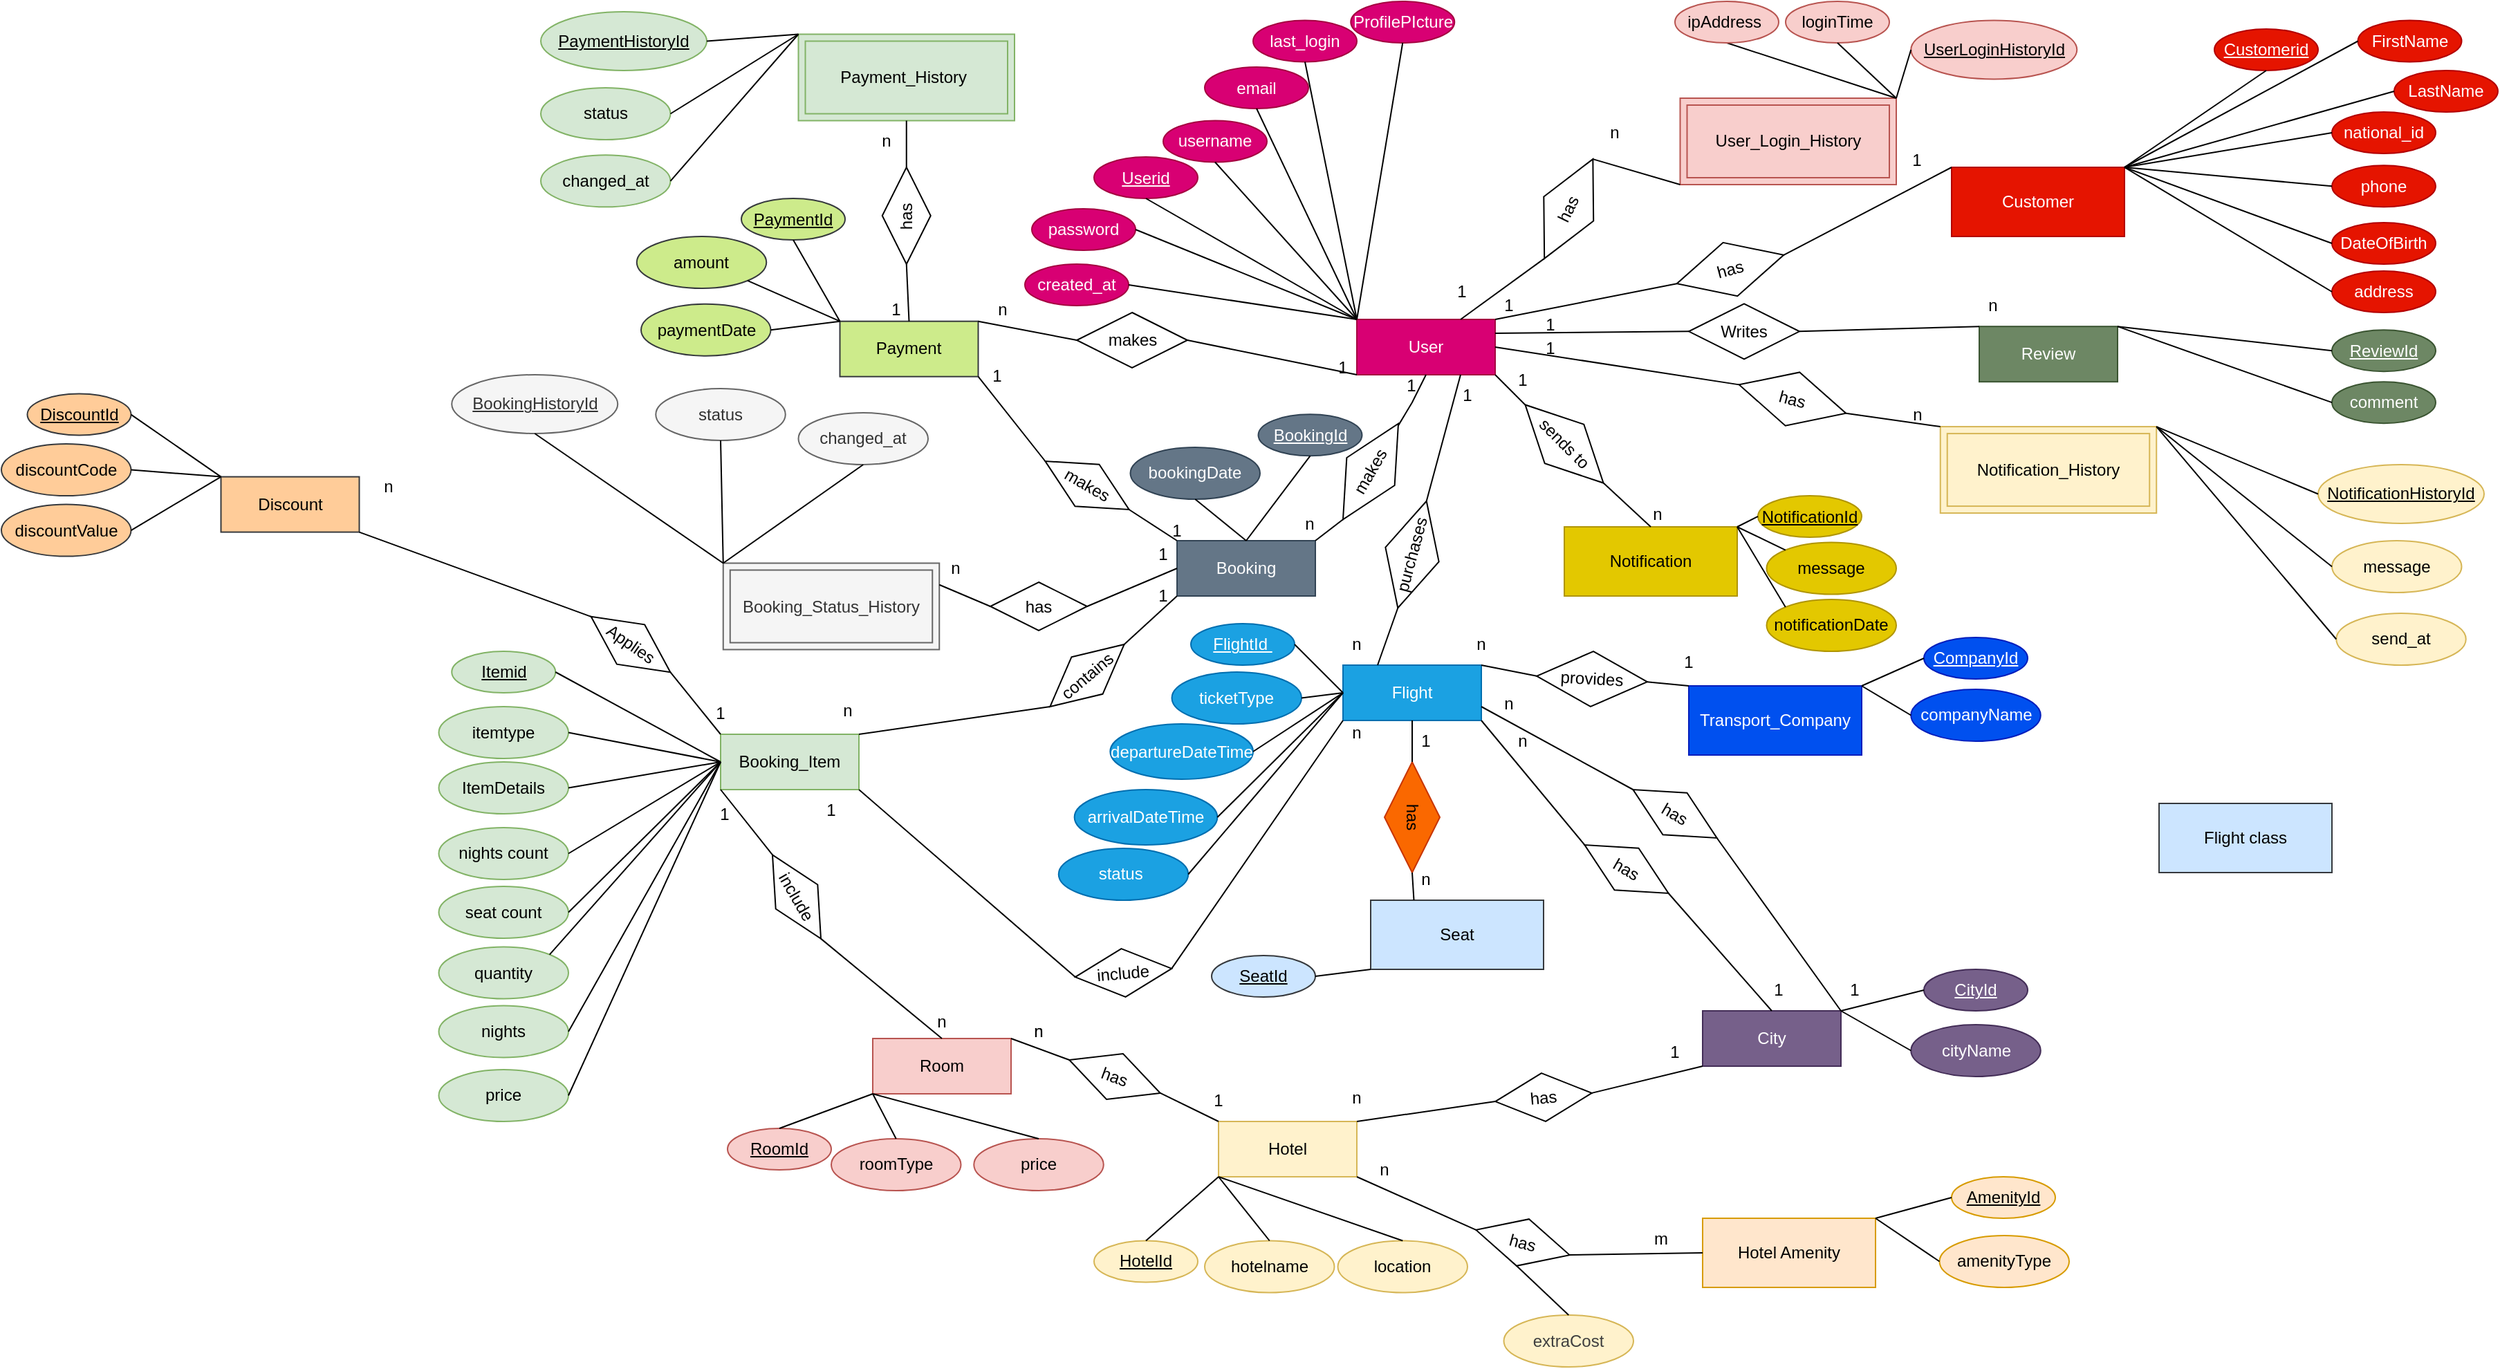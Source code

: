 <mxfile>
    <diagram id="lx93sr9308JyKBKyqI4k" name="Page-1">
        <mxGraphModel dx="323" dy="288" grid="1" gridSize="10" guides="1" tooltips="1" connect="1" arrows="1" fold="1" page="1" pageScale="1" pageWidth="11000" pageHeight="11000" math="0" shadow="0">
            <root>
                <mxCell id="0"/>
                <mxCell id="1" parent="0"/>
                <mxCell id="2" value="User" style="whiteSpace=wrap;html=1;align=center;fillColor=#d80073;fontColor=#ffffff;strokeColor=#A50040;" parent="1" vertex="1">
                    <mxGeometry x="1080" y="230" width="100" height="40" as="geometry"/>
                </mxCell>
                <mxCell id="3" value="Flight" style="whiteSpace=wrap;html=1;align=center;fillColor=#1ba1e2;fontColor=#ffffff;strokeColor=#006EAF;" parent="1" vertex="1">
                    <mxGeometry x="1070" y="480" width="100" height="40" as="geometry"/>
                </mxCell>
                <mxCell id="4" value="Hotel" style="whiteSpace=wrap;html=1;align=center;fillColor=#fff2cc;strokeColor=#d6b656;" parent="1" vertex="1">
                    <mxGeometry x="980" y="810" width="100" height="40" as="geometry"/>
                </mxCell>
                <mxCell id="5" value="Room" style="whiteSpace=wrap;html=1;align=center;fillColor=#f8cecc;strokeColor=#b85450;" parent="1" vertex="1">
                    <mxGeometry x="730" y="750" width="100" height="40" as="geometry"/>
                </mxCell>
                <mxCell id="6" value="Payment" style="whiteSpace=wrap;html=1;align=center;fillColor=#cdeb8b;strokeColor=#36393d;" parent="1" vertex="1">
                    <mxGeometry x="706.25" y="231.34" width="100" height="40" as="geometry"/>
                </mxCell>
                <mxCell id="7" value="Booking " style="whiteSpace=wrap;html=1;align=center;fillColor=#647687;fontColor=#ffffff;strokeColor=#314354;" parent="1" vertex="1">
                    <mxGeometry x="950" y="390" width="100" height="40" as="geometry"/>
                </mxCell>
                <mxCell id="8" value="Booking_Item " style="whiteSpace=wrap;html=1;align=center;fillColor=#d5e8d4;strokeColor=#82b366;" parent="1" vertex="1">
                    <mxGeometry x="620" y="530" width="100" height="40" as="geometry"/>
                </mxCell>
                <mxCell id="9" value="Discount  " style="whiteSpace=wrap;html=1;align=center;fillColor=#ffcc99;strokeColor=#36393d;" parent="1" vertex="1">
                    <mxGeometry x="258.75" y="343.79" width="100" height="40" as="geometry"/>
                </mxCell>
                <mxCell id="10" value="Review   " style="whiteSpace=wrap;html=1;align=center;fillColor=#6d8764;fontColor=#ffffff;strokeColor=#3A5431;" parent="1" vertex="1">
                    <mxGeometry x="1530" y="235.09" width="100" height="40" as="geometry"/>
                </mxCell>
                <mxCell id="12" value="City    " style="whiteSpace=wrap;html=1;align=center;fillColor=#76608a;fontColor=#ffffff;strokeColor=#432D57;" parent="1" vertex="1">
                    <mxGeometry x="1330" y="730" width="100" height="40" as="geometry"/>
                </mxCell>
                <mxCell id="13" value="Transport_Company    " style="whiteSpace=wrap;html=1;align=center;fillColor=#0050ef;fontColor=#ffffff;strokeColor=#001DBC;" parent="1" vertex="1">
                    <mxGeometry x="1320" y="495" width="125" height="50" as="geometry"/>
                </mxCell>
                <mxCell id="14" value="Hotel Amenity    " style="whiteSpace=wrap;html=1;align=center;fillColor=#ffe6cc;strokeColor=#d79b00;" parent="1" vertex="1">
                    <mxGeometry x="1330" y="880" width="125" height="50" as="geometry"/>
                </mxCell>
                <mxCell id="16" value="Seat     " style="whiteSpace=wrap;html=1;align=center;fillColor=#cce5ff;strokeColor=#36393d;" parent="1" vertex="1">
                    <mxGeometry x="1090" y="650" width="125" height="50" as="geometry"/>
                </mxCell>
                <mxCell id="17" value="Notification     " style="whiteSpace=wrap;html=1;align=center;fillColor=#e3c800;fontColor=#000000;strokeColor=#B09500;" parent="1" vertex="1">
                    <mxGeometry x="1230" y="380" width="125" height="50" as="geometry"/>
                </mxCell>
                <mxCell id="19" value="makes" style="shape=rhombus;perimeter=rhombusPerimeter;whiteSpace=wrap;html=1;align=center;rotation=0;" parent="1" vertex="1">
                    <mxGeometry x="877.5" y="225.0" width="80" height="40" as="geometry"/>
                </mxCell>
                <mxCell id="24" value="" style="endArrow=none;html=1;rounded=0;exitX=1;exitY=0.5;exitDx=0;exitDy=0;entryX=0;entryY=1;entryDx=0;entryDy=0;" parent="1" source="19" target="2" edge="1">
                    <mxGeometry relative="1" as="geometry">
                        <mxPoint x="1050" y="420" as="sourcePoint"/>
                        <mxPoint x="1210" y="420" as="targetPoint"/>
                    </mxGeometry>
                </mxCell>
                <mxCell id="25" value="" style="endArrow=none;html=1;rounded=0;exitX=1;exitY=0;exitDx=0;exitDy=0;entryX=0;entryY=0.5;entryDx=0;entryDy=0;" parent="1" source="6" target="19" edge="1">
                    <mxGeometry relative="1" as="geometry">
                        <mxPoint x="908.25" y="180.34" as="sourcePoint"/>
                        <mxPoint x="849.998" y="206.905" as="targetPoint"/>
                    </mxGeometry>
                </mxCell>
                <mxCell id="27" value="makes" style="shape=rhombus;perimeter=rhombusPerimeter;whiteSpace=wrap;html=1;align=center;rotation=-60;" parent="1" vertex="1">
                    <mxGeometry x="1050" y="320" width="80" height="40" as="geometry"/>
                </mxCell>
                <mxCell id="28" value="" style="endArrow=none;html=1;rounded=0;entryX=0.5;entryY=1;entryDx=0;entryDy=0;" parent="1" source="27" target="2" edge="1">
                    <mxGeometry relative="1" as="geometry">
                        <mxPoint x="966" y="302" as="sourcePoint"/>
                        <mxPoint x="1090" y="280" as="targetPoint"/>
                        <Array as="points">
                            <mxPoint x="1120" y="290"/>
                        </Array>
                    </mxGeometry>
                </mxCell>
                <mxCell id="29" value="" style="endArrow=none;html=1;rounded=0;entryX=0;entryY=0.5;entryDx=0;entryDy=0;exitX=1;exitY=0;exitDx=0;exitDy=0;" parent="1" source="7" target="27" edge="1">
                    <mxGeometry relative="1" as="geometry">
                        <mxPoint x="1120" y="316" as="sourcePoint"/>
                        <mxPoint x="1140" y="280" as="targetPoint"/>
                    </mxGeometry>
                </mxCell>
                <mxCell id="30" value="sends to" style="shape=rhombus;perimeter=rhombusPerimeter;whiteSpace=wrap;html=1;align=center;rotation=45;" parent="1" vertex="1">
                    <mxGeometry x="1190" y="300" width="80" height="40" as="geometry"/>
                </mxCell>
                <mxCell id="31" value="" style="endArrow=none;html=1;rounded=0;entryX=1;entryY=1;entryDx=0;entryDy=0;exitX=0;exitY=0.5;exitDx=0;exitDy=0;" parent="1" source="30" target="2" edge="1">
                    <mxGeometry relative="1" as="geometry">
                        <mxPoint x="1120" y="317" as="sourcePoint"/>
                        <mxPoint x="1140" y="280" as="targetPoint"/>
                        <Array as="points"/>
                    </mxGeometry>
                </mxCell>
                <mxCell id="32" value="" style="endArrow=none;html=1;rounded=0;entryX=1;entryY=0.5;entryDx=0;entryDy=0;exitX=0.5;exitY=0;exitDx=0;exitDy=0;" parent="1" source="17" target="30" edge="1">
                    <mxGeometry relative="1" as="geometry">
                        <mxPoint x="1202" y="312" as="sourcePoint"/>
                        <mxPoint x="1190" y="280" as="targetPoint"/>
                        <Array as="points"/>
                    </mxGeometry>
                </mxCell>
                <mxCell id="33" value="Customer" style="whiteSpace=wrap;html=1;align=center;fillColor=#e51400;fontColor=#ffffff;strokeColor=#B20000;" parent="1" vertex="1">
                    <mxGeometry x="1510" y="120" width="125" height="50" as="geometry"/>
                </mxCell>
                <mxCell id="34" value="" style="endArrow=none;html=1;rounded=0;entryX=1;entryY=0;entryDx=0;entryDy=0;exitX=0;exitY=0.5;exitDx=0;exitDy=0;" parent="1" source="35" target="2" edge="1">
                    <mxGeometry relative="1" as="geometry">
                        <mxPoint x="1300" y="230" as="sourcePoint"/>
                        <mxPoint x="1140" y="280" as="targetPoint"/>
                        <Array as="points"/>
                    </mxGeometry>
                </mxCell>
                <mxCell id="35" value="has" style="shape=rhombus;perimeter=rhombusPerimeter;whiteSpace=wrap;html=1;align=center;rotation=-15;" parent="1" vertex="1">
                    <mxGeometry x="1310" y="173.75" width="80" height="40" as="geometry"/>
                </mxCell>
                <mxCell id="36" value="" style="endArrow=none;html=1;rounded=0;entryX=1;entryY=0.5;entryDx=0;entryDy=0;exitX=0;exitY=0;exitDx=0;exitDy=0;" parent="1" source="33" target="35" edge="1">
                    <mxGeometry relative="1" as="geometry">
                        <mxPoint x="1330" y="240" as="sourcePoint"/>
                        <mxPoint x="1190" y="240" as="targetPoint"/>
                        <Array as="points"/>
                    </mxGeometry>
                </mxCell>
                <mxCell id="37" value="1" style="text;html=1;align=center;verticalAlign=middle;whiteSpace=wrap;rounded=0;" parent="1" vertex="1">
                    <mxGeometry x="1160" y="205" width="60" height="30" as="geometry"/>
                </mxCell>
                <mxCell id="38" value="1" style="text;html=1;align=center;verticalAlign=middle;whiteSpace=wrap;rounded=0;" parent="1" vertex="1">
                    <mxGeometry x="1455" y="100" width="60" height="30" as="geometry"/>
                </mxCell>
                <mxCell id="39" value="1" style="text;html=1;align=center;verticalAlign=middle;whiteSpace=wrap;rounded=0;" parent="1" vertex="1">
                    <mxGeometry x="1170" y="258.66" width="60" height="30" as="geometry"/>
                </mxCell>
                <mxCell id="40" value="n" style="text;html=1;align=center;verticalAlign=middle;whiteSpace=wrap;rounded=0;" parent="1" vertex="1">
                    <mxGeometry x="1275" y="360" width="45" height="22.5" as="geometry"/>
                </mxCell>
                <mxCell id="41" value="n" style="text;html=1;align=center;verticalAlign=middle;whiteSpace=wrap;rounded=0;" parent="1" vertex="1">
                    <mxGeometry x="1026.25" y="367.5" width="40" height="20" as="geometry"/>
                </mxCell>
                <mxCell id="44" value="1" style="text;html=1;align=center;verticalAlign=middle;whiteSpace=wrap;rounded=0;" parent="1" vertex="1">
                    <mxGeometry x="1103.43" y="270" width="33.13" height="16.56" as="geometry"/>
                </mxCell>
                <mxCell id="45" value="1" style="text;html=1;align=center;verticalAlign=middle;whiteSpace=wrap;rounded=0;" parent="1" vertex="1">
                    <mxGeometry x="1040" y="250" width="60" height="30" as="geometry"/>
                </mxCell>
                <mxCell id="46" value="n" style="text;html=1;align=center;verticalAlign=middle;whiteSpace=wrap;rounded=0;" parent="1" vertex="1">
                    <mxGeometry x="793.75" y="207.59" width="60" height="30" as="geometry"/>
                </mxCell>
                <mxCell id="47" value="Writes" style="shape=rhombus;perimeter=rhombusPerimeter;whiteSpace=wrap;html=1;align=center;rotation=0;" parent="1" vertex="1">
                    <mxGeometry x="1320" y="218.66" width="80" height="40" as="geometry"/>
                </mxCell>
                <mxCell id="48" value="" style="endArrow=none;html=1;rounded=0;entryX=1;entryY=0.25;entryDx=0;entryDy=0;exitX=0;exitY=0.5;exitDx=0;exitDy=0;" parent="1" source="47" target="2" edge="1">
                    <mxGeometry relative="1" as="geometry">
                        <mxPoint x="1330" y="240" as="sourcePoint"/>
                        <mxPoint x="1190" y="240" as="targetPoint"/>
                        <Array as="points"/>
                    </mxGeometry>
                </mxCell>
                <mxCell id="49" value="" style="endArrow=none;html=1;rounded=0;entryX=1;entryY=0.5;entryDx=0;entryDy=0;exitX=0;exitY=0;exitDx=0;exitDy=0;" parent="1" source="10" target="47" edge="1">
                    <mxGeometry relative="1" as="geometry">
                        <mxPoint x="1382" y="302" as="sourcePoint"/>
                        <mxPoint x="1190" y="250" as="targetPoint"/>
                        <Array as="points"/>
                    </mxGeometry>
                </mxCell>
                <mxCell id="50" value="n" style="text;html=1;align=center;verticalAlign=middle;whiteSpace=wrap;rounded=0;" parent="1" vertex="1">
                    <mxGeometry x="1510" y="205.09" width="60" height="30" as="geometry"/>
                </mxCell>
                <mxCell id="55" value="1" style="text;html=1;align=center;verticalAlign=middle;whiteSpace=wrap;rounded=0;" parent="1" vertex="1">
                    <mxGeometry x="1190" y="218.66" width="60" height="30" as="geometry"/>
                </mxCell>
                <mxCell id="56" value="purchases" style="shape=rhombus;perimeter=rhombusPerimeter;whiteSpace=wrap;html=1;align=center;rotation=-75;" parent="1" vertex="1">
                    <mxGeometry x="1080" y="380" width="80" height="40" as="geometry"/>
                </mxCell>
                <mxCell id="59" value="" style="endArrow=none;html=1;rounded=0;entryX=0.75;entryY=1;entryDx=0;entryDy=0;exitX=1;exitY=0.5;exitDx=0;exitDy=0;" parent="1" source="56" target="2" edge="1">
                    <mxGeometry relative="1" as="geometry">
                        <mxPoint x="1060" y="400" as="sourcePoint"/>
                        <mxPoint x="1080" y="385" as="targetPoint"/>
                    </mxGeometry>
                </mxCell>
                <mxCell id="60" value="" style="endArrow=none;html=1;rounded=0;entryX=0;entryY=0.5;entryDx=0;entryDy=0;exitX=0.25;exitY=0;exitDx=0;exitDy=0;" parent="1" source="3" target="56" edge="1">
                    <mxGeometry relative="1" as="geometry">
                        <mxPoint x="1170" y="375" as="sourcePoint"/>
                        <mxPoint x="1165" y="280" as="targetPoint"/>
                    </mxGeometry>
                </mxCell>
                <mxCell id="61" value="1" style="text;html=1;align=center;verticalAlign=middle;whiteSpace=wrap;rounded=0;" parent="1" vertex="1">
                    <mxGeometry x="1130" y="270" width="60" height="30" as="geometry"/>
                </mxCell>
                <mxCell id="62" value="n" style="text;html=1;align=center;verticalAlign=middle;whiteSpace=wrap;rounded=0;" parent="1" vertex="1">
                    <mxGeometry x="1050" y="450" width="60" height="30" as="geometry"/>
                </mxCell>
                <mxCell id="65" value="provides" style="shape=rhombus;perimeter=rhombusPerimeter;whiteSpace=wrap;html=1;align=center;rotation=3;" parent="1" vertex="1">
                    <mxGeometry x="1210" y="470" width="80" height="40" as="geometry"/>
                </mxCell>
                <mxCell id="66" value="" style="endArrow=none;html=1;rounded=0;exitX=0;exitY=0.5;exitDx=0;exitDy=0;entryX=0.5;entryY=1;entryDx=0;entryDy=0;" parent="1" source="65" target="68" edge="1">
                    <mxGeometry relative="1" as="geometry">
                        <mxPoint x="1135" y="680" as="sourcePoint"/>
                        <mxPoint x="1070" y="530" as="targetPoint"/>
                        <Array as="points"/>
                    </mxGeometry>
                </mxCell>
                <mxCell id="68" value="n" style="text;html=1;align=center;verticalAlign=middle;whiteSpace=wrap;rounded=0;" parent="1" vertex="1">
                    <mxGeometry x="1140" y="450" width="60" height="30" as="geometry"/>
                </mxCell>
                <mxCell id="69" value="1" style="text;html=1;align=center;verticalAlign=middle;whiteSpace=wrap;rounded=0;" parent="1" vertex="1">
                    <mxGeometry x="1290" y="462.5" width="60" height="30" as="geometry"/>
                </mxCell>
                <mxCell id="70" value="has" style="shape=rhombus;perimeter=rhombusPerimeter;whiteSpace=wrap;html=1;align=center;rotation=90;fillColor=#fa6800;strokeColor=#C73500;fontColor=#000000;" parent="1" vertex="1">
                    <mxGeometry x="1080" y="570" width="80" height="40" as="geometry"/>
                </mxCell>
                <mxCell id="72" value="" style="endArrow=none;html=1;rounded=0;exitX=0;exitY=0.5;exitDx=0;exitDy=0;entryX=0.5;entryY=1;entryDx=0;entryDy=0;" parent="1" source="70" target="3" edge="1">
                    <mxGeometry relative="1" as="geometry">
                        <mxPoint x="1053" y="557" as="sourcePoint"/>
                        <mxPoint x="1080" y="530" as="targetPoint"/>
                        <Array as="points"/>
                    </mxGeometry>
                </mxCell>
                <mxCell id="73" value="" style="endArrow=none;html=1;rounded=0;exitX=0.25;exitY=0;exitDx=0;exitDy=0;entryX=1;entryY=0.5;entryDx=0;entryDy=0;" parent="1" source="16" target="70" edge="1">
                    <mxGeometry relative="1" as="geometry">
                        <mxPoint x="1182" y="552" as="sourcePoint"/>
                        <mxPoint x="1180" y="530" as="targetPoint"/>
                        <Array as="points"/>
                    </mxGeometry>
                </mxCell>
                <mxCell id="74" value="n" style="text;html=1;align=center;verticalAlign=middle;whiteSpace=wrap;rounded=0;" parent="1" vertex="1">
                    <mxGeometry x="1100" y="620" width="60" height="30" as="geometry"/>
                </mxCell>
                <mxCell id="75" value="1" style="text;html=1;align=center;verticalAlign=middle;whiteSpace=wrap;rounded=0;" parent="1" vertex="1">
                    <mxGeometry x="1100" y="520" width="60" height="30" as="geometry"/>
                </mxCell>
                <mxCell id="76" value="makes" style="shape=rhombus;perimeter=rhombusPerimeter;whiteSpace=wrap;html=1;align=center;rotation=30;" parent="1" vertex="1">
                    <mxGeometry x="850" y="332.5" width="70" height="35" as="geometry"/>
                </mxCell>
                <mxCell id="77" value="" style="endArrow=none;html=1;rounded=0;exitX=1;exitY=1;exitDx=0;exitDy=0;entryX=0;entryY=0.5;entryDx=0;entryDy=0;" parent="1" source="6" target="76" edge="1">
                    <mxGeometry relative="1" as="geometry">
                        <mxPoint x="816.25" y="241.34" as="sourcePoint"/>
                        <mxPoint x="826.25" y="268.84" as="targetPoint"/>
                    </mxGeometry>
                </mxCell>
                <mxCell id="78" value="" style="endArrow=none;html=1;rounded=0;exitX=1;exitY=0.5;exitDx=0;exitDy=0;entryX=0;entryY=0;entryDx=0;entryDy=0;" parent="1" source="76" target="7" edge="1">
                    <mxGeometry relative="1" as="geometry">
                        <mxPoint x="850" y="400" as="sourcePoint"/>
                        <mxPoint x="870" y="408" as="targetPoint"/>
                    </mxGeometry>
                </mxCell>
                <mxCell id="79" value="1" style="text;html=1;align=center;verticalAlign=middle;whiteSpace=wrap;rounded=0;" parent="1" vertex="1">
                    <mxGeometry x="920" y="367.5" width="60" height="30" as="geometry"/>
                </mxCell>
                <mxCell id="80" value="1" style="text;html=1;align=center;verticalAlign=middle;whiteSpace=wrap;rounded=0;" parent="1" vertex="1">
                    <mxGeometry x="790" y="256.34" width="60" height="30" as="geometry"/>
                </mxCell>
                <mxCell id="83" value="contains" style="shape=rhombus;perimeter=rhombusPerimeter;whiteSpace=wrap;html=1;align=center;rotation=-40;" parent="1" vertex="1">
                    <mxGeometry x="850" y="470" width="70" height="35" as="geometry"/>
                </mxCell>
                <mxCell id="85" value="" style="endArrow=none;html=1;rounded=0;exitX=0;exitY=1;exitDx=0;exitDy=0;entryX=1;entryY=0.5;entryDx=0;entryDy=0;" parent="1" source="7" target="83" edge="1">
                    <mxGeometry relative="1" as="geometry">
                        <mxPoint x="966" y="302" as="sourcePoint"/>
                        <mxPoint x="1090" y="280" as="targetPoint"/>
                    </mxGeometry>
                </mxCell>
                <mxCell id="86" value="" style="endArrow=none;html=1;rounded=0;exitX=0;exitY=0.5;exitDx=0;exitDy=0;entryX=1;entryY=0;entryDx=0;entryDy=0;" parent="1" source="83" target="8" edge="1">
                    <mxGeometry relative="1" as="geometry">
                        <mxPoint x="734.925" y="516.17" as="sourcePoint"/>
                        <mxPoint x="790" y="469" as="targetPoint"/>
                    </mxGeometry>
                </mxCell>
                <mxCell id="88" value="1" style="text;html=1;align=center;verticalAlign=middle;whiteSpace=wrap;rounded=0;" parent="1" vertex="1">
                    <mxGeometry x="910" y="415" width="60" height="30" as="geometry"/>
                </mxCell>
                <mxCell id="89" value="n" style="text;html=1;align=center;verticalAlign=middle;whiteSpace=wrap;rounded=0;" parent="1" vertex="1">
                    <mxGeometry x="686.88" y="500" width="50" height="25" as="geometry"/>
                </mxCell>
                <mxCell id="90" value="" style="endArrow=none;html=1;rounded=0;exitX=0;exitY=0;exitDx=0;exitDy=0;entryX=1;entryY=0.5;entryDx=0;entryDy=0;" parent="1" source="13" target="65" edge="1">
                    <mxGeometry relative="1" as="geometry">
                        <mxPoint x="1220" y="523" as="sourcePoint"/>
                        <mxPoint x="1180" y="490" as="targetPoint"/>
                        <Array as="points"/>
                    </mxGeometry>
                </mxCell>
                <mxCell id="91" value="include" style="shape=rhombus;perimeter=rhombusPerimeter;whiteSpace=wrap;html=1;align=center;rotation=-5;" parent="1" vertex="1">
                    <mxGeometry x="876.25" y="685" width="70" height="35" as="geometry"/>
                </mxCell>
                <mxCell id="93" value="" style="endArrow=none;html=1;rounded=0;entryX=0;entryY=0.5;entryDx=0;entryDy=0;exitX=1;exitY=1;exitDx=0;exitDy=0;" parent="1" source="8" target="91" edge="1">
                    <mxGeometry relative="1" as="geometry">
                        <mxPoint x="1105" y="490" as="sourcePoint"/>
                        <mxPoint x="1120" y="449" as="targetPoint"/>
                    </mxGeometry>
                </mxCell>
                <mxCell id="94" value="" style="endArrow=none;html=1;rounded=0;entryX=0;entryY=1;entryDx=0;entryDy=0;exitX=1;exitY=0.5;exitDx=0;exitDy=0;" parent="1" source="91" target="3" edge="1">
                    <mxGeometry relative="1" as="geometry">
                        <mxPoint x="890" y="570" as="sourcePoint"/>
                        <mxPoint x="926" y="603" as="targetPoint"/>
                    </mxGeometry>
                </mxCell>
                <mxCell id="95" value="n" style="text;html=1;align=center;verticalAlign=middle;whiteSpace=wrap;rounded=0;" parent="1" vertex="1">
                    <mxGeometry x="1050" y="513.75" width="60" height="30" as="geometry"/>
                </mxCell>
                <mxCell id="96" value="1" style="text;html=1;align=center;verticalAlign=middle;whiteSpace=wrap;rounded=0;" parent="1" vertex="1">
                    <mxGeometry x="670" y="570" width="60" height="30" as="geometry"/>
                </mxCell>
                <mxCell id="97" value="include" style="shape=rhombus;perimeter=rhombusPerimeter;whiteSpace=wrap;html=1;align=center;rotation=60;" parent="1" vertex="1">
                    <mxGeometry x="640" y="630" width="70" height="35" as="geometry"/>
                </mxCell>
                <mxCell id="98" value="" style="endArrow=none;html=1;rounded=0;entryX=0;entryY=0.5;entryDx=0;entryDy=0;exitX=0;exitY=1;exitDx=0;exitDy=0;" parent="1" source="8" target="97" edge="1">
                    <mxGeometry relative="1" as="geometry">
                        <mxPoint x="834" y="632" as="sourcePoint"/>
                        <mxPoint x="940" y="670" as="targetPoint"/>
                    </mxGeometry>
                </mxCell>
                <mxCell id="99" value="" style="endArrow=none;html=1;rounded=0;entryX=0.5;entryY=0;entryDx=0;entryDy=0;exitX=1;exitY=0.5;exitDx=0;exitDy=0;" parent="1" source="97" target="5" edge="1">
                    <mxGeometry relative="1" as="geometry">
                        <mxPoint x="770" y="680" as="sourcePoint"/>
                        <mxPoint x="770" y="743" as="targetPoint"/>
                    </mxGeometry>
                </mxCell>
                <mxCell id="100" value="1" style="text;html=1;align=center;verticalAlign=middle;whiteSpace=wrap;rounded=0;" parent="1" vertex="1">
                    <mxGeometry x="593.13" y="572.5" width="60" height="30" as="geometry"/>
                </mxCell>
                <mxCell id="101" value="n" style="text;html=1;align=center;verticalAlign=middle;whiteSpace=wrap;rounded=0;" parent="1" vertex="1">
                    <mxGeometry x="750" y="722.5" width="60" height="30" as="geometry"/>
                </mxCell>
                <mxCell id="103" value="has" style="shape=rhombus;perimeter=rhombusPerimeter;whiteSpace=wrap;html=1;align=center;rotation=20;" parent="1" vertex="1">
                    <mxGeometry x="870" y="760" width="70" height="35" as="geometry"/>
                </mxCell>
                <mxCell id="105" value="" style="endArrow=none;html=1;rounded=0;entryX=1;entryY=0;entryDx=0;entryDy=0;exitX=0;exitY=0.5;exitDx=0;exitDy=0;" parent="1" source="103" target="5" edge="1">
                    <mxGeometry relative="1" as="geometry">
                        <mxPoint x="790" y="570" as="sourcePoint"/>
                        <mxPoint x="790" y="633" as="targetPoint"/>
                    </mxGeometry>
                </mxCell>
                <mxCell id="106" value="" style="endArrow=none;html=1;rounded=0;entryX=1;entryY=0.5;entryDx=0;entryDy=0;exitX=0;exitY=0;exitDx=0;exitDy=0;" parent="1" source="4" target="103" edge="1">
                    <mxGeometry relative="1" as="geometry">
                        <mxPoint x="881" y="793" as="sourcePoint"/>
                        <mxPoint x="840" y="760" as="targetPoint"/>
                    </mxGeometry>
                </mxCell>
                <mxCell id="107" value="n" style="text;html=1;align=center;verticalAlign=middle;whiteSpace=wrap;rounded=0;" parent="1" vertex="1">
                    <mxGeometry x="820" y="730" width="60" height="30" as="geometry"/>
                </mxCell>
                <mxCell id="108" value="1" style="text;html=1;align=center;verticalAlign=middle;whiteSpace=wrap;rounded=0;" parent="1" vertex="1">
                    <mxGeometry x="950" y="780" width="60" height="30" as="geometry"/>
                </mxCell>
                <mxCell id="113" value="m" style="text;html=1;align=center;verticalAlign=middle;whiteSpace=wrap;rounded=0;" parent="1" vertex="1">
                    <mxGeometry x="1270" y="880" width="60" height="30" as="geometry"/>
                </mxCell>
                <mxCell id="114" value="n" style="text;html=1;align=center;verticalAlign=middle;whiteSpace=wrap;rounded=0;" parent="1" vertex="1">
                    <mxGeometry x="820" y="730" width="60" height="30" as="geometry"/>
                </mxCell>
                <mxCell id="115" value="n" style="text;html=1;align=center;verticalAlign=middle;whiteSpace=wrap;rounded=0;" parent="1" vertex="1">
                    <mxGeometry x="1070" y="830" width="60" height="30" as="geometry"/>
                </mxCell>
                <mxCell id="116" value="has" style="shape=rhombus;perimeter=rhombusPerimeter;whiteSpace=wrap;html=1;align=center;rotation=15;" parent="1" vertex="1">
                    <mxGeometry x="1165" y="880" width="70" height="35" as="geometry"/>
                </mxCell>
                <mxCell id="117" value="" style="endArrow=none;html=1;rounded=0;entryX=1;entryY=1;entryDx=0;entryDy=0;exitX=0;exitY=0.5;exitDx=0;exitDy=0;" parent="1" source="116" target="4" edge="1">
                    <mxGeometry relative="1" as="geometry">
                        <mxPoint x="1165" y="823" as="sourcePoint"/>
                        <mxPoint x="1090" y="820" as="targetPoint"/>
                    </mxGeometry>
                </mxCell>
                <mxCell id="119" value="" style="endArrow=none;html=1;rounded=0;entryX=1;entryY=0.5;entryDx=0;entryDy=0;exitX=0;exitY=0.5;exitDx=0;exitDy=0;" parent="1" source="14" target="116" edge="1">
                    <mxGeometry relative="1" as="geometry">
                        <mxPoint x="1176" y="898" as="sourcePoint"/>
                        <mxPoint x="1090" y="860" as="targetPoint"/>
                    </mxGeometry>
                </mxCell>
                <mxCell id="120" value="" style="endArrow=none;html=1;rounded=0;entryX=1;entryY=0;entryDx=0;entryDy=0;exitX=0;exitY=0.5;exitDx=0;exitDy=0;" parent="1" source="121" target="4" edge="1">
                    <mxGeometry relative="1" as="geometry">
                        <mxPoint x="1150" y="790" as="sourcePoint"/>
                        <mxPoint x="1090" y="860" as="targetPoint"/>
                    </mxGeometry>
                </mxCell>
                <mxCell id="121" value="has" style="shape=rhombus;perimeter=rhombusPerimeter;whiteSpace=wrap;html=1;align=center;rotation=-5;" parent="1" vertex="1">
                    <mxGeometry x="1180" y="775" width="70" height="35" as="geometry"/>
                </mxCell>
                <mxCell id="123" value="" style="endArrow=none;html=1;rounded=0;entryX=1;entryY=0.5;entryDx=0;entryDy=0;exitX=0;exitY=1;exitDx=0;exitDy=0;" parent="1" source="12" target="121" edge="1">
                    <mxGeometry relative="1" as="geometry">
                        <mxPoint x="1180" y="806" as="sourcePoint"/>
                        <mxPoint x="1090" y="820" as="targetPoint"/>
                    </mxGeometry>
                </mxCell>
                <mxCell id="124" value="has" style="shape=rhombus;perimeter=rhombusPerimeter;whiteSpace=wrap;html=1;align=center;rotation=30;" parent="1" vertex="1">
                    <mxGeometry x="1275" y="570" width="70" height="35" as="geometry"/>
                </mxCell>
                <mxCell id="125" value="has" style="shape=rhombus;perimeter=rhombusPerimeter;whiteSpace=wrap;html=1;align=center;rotation=30;" parent="1" vertex="1">
                    <mxGeometry x="1240" y="610" width="70" height="35" as="geometry"/>
                </mxCell>
                <mxCell id="126" value="" style="endArrow=none;html=1;rounded=0;entryX=0;entryY=0.5;entryDx=0;entryDy=0;exitX=1;exitY=0.75;exitDx=0;exitDy=0;" parent="1" source="3" target="124" edge="1">
                    <mxGeometry relative="1" as="geometry">
                        <mxPoint x="1340" y="780" as="sourcePoint"/>
                        <mxPoint x="1260" y="799" as="targetPoint"/>
                    </mxGeometry>
                </mxCell>
                <mxCell id="127" value="" style="endArrow=none;html=1;rounded=0;entryX=1;entryY=0.5;entryDx=0;entryDy=0;exitX=1;exitY=0;exitDx=0;exitDy=0;" parent="1" source="12" target="124" edge="1">
                    <mxGeometry relative="1" as="geometry">
                        <mxPoint x="1180" y="530" as="sourcePoint"/>
                        <mxPoint x="1290" y="580" as="targetPoint"/>
                    </mxGeometry>
                </mxCell>
                <mxCell id="130" value="" style="endArrow=none;html=1;rounded=0;entryX=1;entryY=0.5;entryDx=0;entryDy=0;exitX=0.5;exitY=0;exitDx=0;exitDy=0;" parent="1" source="12" target="125" edge="1">
                    <mxGeometry relative="1" as="geometry">
                        <mxPoint x="1440" y="740" as="sourcePoint"/>
                        <mxPoint x="1350" y="615" as="targetPoint"/>
                    </mxGeometry>
                </mxCell>
                <mxCell id="131" value="" style="endArrow=none;html=1;rounded=0;exitX=0;exitY=0.5;exitDx=0;exitDy=0;entryX=1;entryY=1;entryDx=0;entryDy=0;" parent="1" source="125" target="3" edge="1">
                    <mxGeometry relative="1" as="geometry">
                        <mxPoint x="1390" y="740" as="sourcePoint"/>
                        <mxPoint x="1190" y="550" as="targetPoint"/>
                    </mxGeometry>
                </mxCell>
                <mxCell id="133" value="1" style="text;html=1;align=center;verticalAlign=middle;whiteSpace=wrap;rounded=0;" parent="1" vertex="1">
                    <mxGeometry x="1410" y="700" width="60" height="30" as="geometry"/>
                </mxCell>
                <mxCell id="134" value="1" style="text;html=1;align=center;verticalAlign=middle;whiteSpace=wrap;rounded=0;" parent="1" vertex="1">
                    <mxGeometry x="1355" y="700" width="60" height="30" as="geometry"/>
                </mxCell>
                <mxCell id="135" value="n" style="text;html=1;align=center;verticalAlign=middle;whiteSpace=wrap;rounded=0;" parent="1" vertex="1">
                    <mxGeometry x="1160" y="492.5" width="60" height="30" as="geometry"/>
                </mxCell>
                <mxCell id="136" value="n" style="text;html=1;align=center;verticalAlign=middle;whiteSpace=wrap;rounded=0;" parent="1" vertex="1">
                    <mxGeometry x="1170" y="520" width="60" height="30" as="geometry"/>
                </mxCell>
                <mxCell id="137" value="1" style="text;html=1;align=center;verticalAlign=middle;whiteSpace=wrap;rounded=0;" parent="1" vertex="1">
                    <mxGeometry x="1280" y="745" width="60" height="30" as="geometry"/>
                </mxCell>
                <mxCell id="138" value="n" style="text;html=1;align=center;verticalAlign=middle;whiteSpace=wrap;rounded=0;" parent="1" vertex="1">
                    <mxGeometry x="1050" y="777.5" width="60" height="30" as="geometry"/>
                </mxCell>
                <mxCell id="139" value="Applies" style="shape=rhombus;perimeter=rhombusPerimeter;whiteSpace=wrap;html=1;align=center;rotation=35;" parent="1" vertex="1">
                    <mxGeometry x="520" y="447.5" width="70" height="35" as="geometry"/>
                </mxCell>
                <mxCell id="141" value="" style="endArrow=none;html=1;rounded=0;exitX=1;exitY=1;exitDx=0;exitDy=0;entryX=0;entryY=0.5;entryDx=0;entryDy=0;" parent="1" source="9" target="139" edge="1">
                    <mxGeometry relative="1" as="geometry">
                        <mxPoint x="518.75" y="293.79" as="sourcePoint"/>
                        <mxPoint x="386.33" y="428.715" as="targetPoint"/>
                    </mxGeometry>
                </mxCell>
                <mxCell id="142" value="" style="endArrow=none;html=1;rounded=0;exitX=1;exitY=0.5;exitDx=0;exitDy=0;entryX=0;entryY=0;entryDx=0;entryDy=0;" parent="1" source="139" target="8" edge="1">
                    <mxGeometry relative="1" as="geometry">
                        <mxPoint x="700" y="460" as="sourcePoint"/>
                        <mxPoint x="726" y="470" as="targetPoint"/>
                    </mxGeometry>
                </mxCell>
                <mxCell id="143" value="n" style="text;html=1;align=center;verticalAlign=middle;whiteSpace=wrap;rounded=0;" parent="1" vertex="1">
                    <mxGeometry x="350" y="336.29" width="60" height="30" as="geometry"/>
                </mxCell>
                <mxCell id="144" value="1" style="text;html=1;align=center;verticalAlign=middle;whiteSpace=wrap;rounded=0;" parent="1" vertex="1">
                    <mxGeometry x="590" y="500" width="60" height="30" as="geometry"/>
                </mxCell>
                <mxCell id="149" value="Userid" style="ellipse;whiteSpace=wrap;html=1;align=center;fontStyle=4;fillColor=#d80073;fontColor=#ffffff;strokeColor=#A50040;" parent="1" vertex="1">
                    <mxGeometry x="890" y="112.5" width="75" height="30" as="geometry"/>
                </mxCell>
                <mxCell id="150" value="" style="endArrow=none;html=1;rounded=0;entryX=0;entryY=0;entryDx=0;entryDy=0;exitX=0.5;exitY=1;exitDx=0;exitDy=0;" parent="1" source="149" target="2" edge="1">
                    <mxGeometry relative="1" as="geometry">
                        <mxPoint x="1330" y="240" as="sourcePoint"/>
                        <mxPoint x="1190" y="240" as="targetPoint"/>
                        <Array as="points"/>
                    </mxGeometry>
                </mxCell>
                <mxCell id="151" value="username" style="ellipse;whiteSpace=wrap;html=1;align=center;fillColor=#d80073;fontColor=#ffffff;strokeColor=#A50040;" parent="1" vertex="1">
                    <mxGeometry x="940" y="86.25" width="75" height="30" as="geometry"/>
                </mxCell>
                <mxCell id="152" value="" style="endArrow=none;html=1;rounded=0;entryX=0.5;entryY=1;entryDx=0;entryDy=0;exitX=0;exitY=0;exitDx=0;exitDy=0;" parent="1" source="2" target="151" edge="1">
                    <mxGeometry relative="1" as="geometry">
                        <mxPoint x="1010" y="220" as="sourcePoint"/>
                        <mxPoint x="1090" y="240" as="targetPoint"/>
                        <Array as="points"/>
                    </mxGeometry>
                </mxCell>
                <mxCell id="153" value="email" style="ellipse;whiteSpace=wrap;html=1;align=center;fillColor=#d80073;fontColor=#ffffff;strokeColor=#A50040;" parent="1" vertex="1">
                    <mxGeometry x="970" y="47.5" width="75" height="30" as="geometry"/>
                </mxCell>
                <mxCell id="155" value="" style="endArrow=none;html=1;rounded=0;entryX=0.5;entryY=1;entryDx=0;entryDy=0;exitX=0;exitY=0;exitDx=0;exitDy=0;" parent="1" source="2" target="153" edge="1">
                    <mxGeometry relative="1" as="geometry">
                        <mxPoint x="1090" y="240" as="sourcePoint"/>
                        <mxPoint x="1090" y="180" as="targetPoint"/>
                        <Array as="points"/>
                    </mxGeometry>
                </mxCell>
                <mxCell id="156" value="password" style="ellipse;whiteSpace=wrap;html=1;align=center;fillColor=#d80073;fontColor=#ffffff;strokeColor=#A50040;" parent="1" vertex="1">
                    <mxGeometry x="845" y="150" width="75" height="30" as="geometry"/>
                </mxCell>
                <mxCell id="157" value="" style="endArrow=none;html=1;rounded=0;entryX=1;entryY=0.5;entryDx=0;entryDy=0;exitX=0;exitY=0;exitDx=0;exitDy=0;" parent="1" source="2" target="156" edge="1">
                    <mxGeometry relative="1" as="geometry">
                        <mxPoint x="1090" y="240" as="sourcePoint"/>
                        <mxPoint x="1170" y="180" as="targetPoint"/>
                        <Array as="points"/>
                    </mxGeometry>
                </mxCell>
                <mxCell id="158" value="created_at" style="ellipse;whiteSpace=wrap;html=1;align=center;fillColor=#d80073;fontColor=#ffffff;strokeColor=#A50040;" parent="1" vertex="1">
                    <mxGeometry x="840" y="190" width="75" height="30" as="geometry"/>
                </mxCell>
                <mxCell id="159" value="" style="endArrow=none;html=1;rounded=0;entryX=1;entryY=0.5;entryDx=0;entryDy=0;exitX=0;exitY=0;exitDx=0;exitDy=0;" parent="1" source="2" target="158" edge="1">
                    <mxGeometry relative="1" as="geometry">
                        <mxPoint x="1090" y="240" as="sourcePoint"/>
                        <mxPoint x="975" y="185" as="targetPoint"/>
                        <Array as="points"/>
                    </mxGeometry>
                </mxCell>
                <mxCell id="160" value="last_login" style="ellipse;whiteSpace=wrap;html=1;align=center;fillColor=#d80073;fontColor=#ffffff;strokeColor=#A50040;" parent="1" vertex="1">
                    <mxGeometry x="1005" y="13.75" width="75" height="30" as="geometry"/>
                </mxCell>
                <mxCell id="161" value="" style="endArrow=none;html=1;rounded=0;entryX=0.5;entryY=1;entryDx=0;entryDy=0;exitX=0;exitY=0;exitDx=0;exitDy=0;" parent="1" source="2" target="160" edge="1">
                    <mxGeometry relative="1" as="geometry">
                        <mxPoint x="1090" y="240" as="sourcePoint"/>
                        <mxPoint x="1170" y="180" as="targetPoint"/>
                        <Array as="points"/>
                    </mxGeometry>
                </mxCell>
                <mxCell id="162" value="Customerid" style="ellipse;whiteSpace=wrap;html=1;align=center;fontStyle=4;fillColor=#e51400;fontColor=#ffffff;strokeColor=#B20000;" parent="1" vertex="1">
                    <mxGeometry x="1700" y="20" width="75" height="30" as="geometry"/>
                </mxCell>
                <mxCell id="163" value="" style="endArrow=none;html=1;rounded=0;entryX=1;entryY=0;entryDx=0;entryDy=0;exitX=0.5;exitY=1;exitDx=0;exitDy=0;" parent="1" source="162" target="33" edge="1">
                    <mxGeometry relative="1" as="geometry">
                        <mxPoint x="1520" y="130" as="sourcePoint"/>
                        <mxPoint x="1450" y="130" as="targetPoint"/>
                        <Array as="points"/>
                    </mxGeometry>
                </mxCell>
                <mxCell id="165" value="FirstName" style="ellipse;whiteSpace=wrap;html=1;align=center;fillColor=#e51400;fontColor=#ffffff;strokeColor=#B20000;" parent="1" vertex="1">
                    <mxGeometry x="1803.75" y="13.75" width="75" height="30" as="geometry"/>
                </mxCell>
                <mxCell id="166" value="national_id" style="ellipse;whiteSpace=wrap;html=1;align=center;fillColor=#e51400;fontColor=#ffffff;strokeColor=#B20000;" parent="1" vertex="1">
                    <mxGeometry x="1785" y="80" width="75" height="30" as="geometry"/>
                </mxCell>
                <mxCell id="167" value="phone" style="ellipse;whiteSpace=wrap;html=1;align=center;fillColor=#e51400;fontColor=#ffffff;strokeColor=#B20000;" parent="1" vertex="1">
                    <mxGeometry x="1785" y="118.66" width="75" height="30" as="geometry"/>
                </mxCell>
                <mxCell id="168" value="DateOfBirth" style="ellipse;whiteSpace=wrap;html=1;align=center;fillColor=#e51400;fontColor=#ffffff;strokeColor=#B20000;" parent="1" vertex="1">
                    <mxGeometry x="1785" y="160" width="75" height="30" as="geometry"/>
                </mxCell>
                <mxCell id="169" value="address" style="ellipse;whiteSpace=wrap;html=1;align=center;fillColor=#e51400;fontColor=#ffffff;strokeColor=#B20000;" parent="1" vertex="1">
                    <mxGeometry x="1785" y="195" width="75" height="30" as="geometry"/>
                </mxCell>
                <mxCell id="170" value="" style="endArrow=none;html=1;rounded=0;entryX=1;entryY=0;entryDx=0;entryDy=0;exitX=0;exitY=0.5;exitDx=0;exitDy=0;" parent="1" source="165" target="33" edge="1">
                    <mxGeometry relative="1" as="geometry">
                        <mxPoint x="1758" y="80" as="sourcePoint"/>
                        <mxPoint x="1645" y="130" as="targetPoint"/>
                        <Array as="points"/>
                    </mxGeometry>
                </mxCell>
                <mxCell id="171" value="" style="endArrow=none;html=1;rounded=0;entryX=1;entryY=0;entryDx=0;entryDy=0;exitX=0;exitY=0.5;exitDx=0;exitDy=0;" parent="1" source="166" target="33" edge="1">
                    <mxGeometry relative="1" as="geometry">
                        <mxPoint x="1795" y="90" as="sourcePoint"/>
                        <mxPoint x="1645" y="130" as="targetPoint"/>
                        <Array as="points"/>
                    </mxGeometry>
                </mxCell>
                <mxCell id="172" value="" style="endArrow=none;html=1;rounded=0;entryX=1;entryY=0;entryDx=0;entryDy=0;exitX=0;exitY=0.5;exitDx=0;exitDy=0;" parent="1" source="167" target="33" edge="1">
                    <mxGeometry relative="1" as="geometry">
                        <mxPoint x="1795" y="125" as="sourcePoint"/>
                        <mxPoint x="1645" y="130" as="targetPoint"/>
                        <Array as="points"/>
                    </mxGeometry>
                </mxCell>
                <mxCell id="173" value="" style="endArrow=none;html=1;rounded=0;entryX=1;entryY=0;entryDx=0;entryDy=0;exitX=0;exitY=0.5;exitDx=0;exitDy=0;" parent="1" source="168" target="33" edge="1">
                    <mxGeometry relative="1" as="geometry">
                        <mxPoint x="1795" y="165" as="sourcePoint"/>
                        <mxPoint x="1645" y="130" as="targetPoint"/>
                        <Array as="points"/>
                    </mxGeometry>
                </mxCell>
                <mxCell id="174" value="" style="endArrow=none;html=1;rounded=0;entryX=1;entryY=0;entryDx=0;entryDy=0;exitX=0;exitY=0.5;exitDx=0;exitDy=0;" parent="1" source="169" target="33" edge="1">
                    <mxGeometry relative="1" as="geometry">
                        <mxPoint x="1795" y="185" as="sourcePoint"/>
                        <mxPoint x="1645" y="130" as="targetPoint"/>
                        <Array as="points"/>
                    </mxGeometry>
                </mxCell>
                <mxCell id="175" value="ReviewId" style="ellipse;whiteSpace=wrap;html=1;align=center;fontStyle=4;fillColor=#6d8764;fontColor=#ffffff;strokeColor=#3A5431;" parent="1" vertex="1">
                    <mxGeometry x="1785" y="237.59" width="75" height="30" as="geometry"/>
                </mxCell>
                <mxCell id="176" value="" style="endArrow=none;html=1;rounded=0;entryX=1;entryY=0;entryDx=0;entryDy=0;exitX=0;exitY=0.5;exitDx=0;exitDy=0;" parent="1" source="175" target="10" edge="1">
                    <mxGeometry relative="1" as="geometry">
                        <mxPoint x="1755" y="330" as="sourcePoint"/>
                        <mxPoint x="1605" y="240" as="targetPoint"/>
                        <Array as="points"/>
                    </mxGeometry>
                </mxCell>
                <mxCell id="177" value="comment" style="ellipse;whiteSpace=wrap;html=1;align=center;fillColor=#6d8764;fontColor=#ffffff;strokeColor=#3A5431;" parent="1" vertex="1">
                    <mxGeometry x="1785" y="275.09" width="75" height="30" as="geometry"/>
                </mxCell>
                <mxCell id="178" value="" style="endArrow=none;html=1;rounded=0;entryX=1;entryY=0;entryDx=0;entryDy=0;exitX=0;exitY=0.5;exitDx=0;exitDy=0;" parent="1" source="177" target="10" edge="1">
                    <mxGeometry relative="1" as="geometry">
                        <mxPoint x="1690" y="363" as="sourcePoint"/>
                        <mxPoint x="1600" y="400" as="targetPoint"/>
                        <Array as="points"/>
                    </mxGeometry>
                </mxCell>
                <mxCell id="179" value="CompanyId" style="ellipse;whiteSpace=wrap;html=1;align=center;fontStyle=4;fillColor=#0050ef;fontColor=#ffffff;strokeColor=#001DBC;" parent="1" vertex="1">
                    <mxGeometry x="1490" y="460" width="75" height="30" as="geometry"/>
                </mxCell>
                <mxCell id="180" value="" style="endArrow=none;html=1;rounded=0;entryX=1;entryY=0;entryDx=0;entryDy=0;exitX=0;exitY=0.5;exitDx=0;exitDy=0;" parent="1" source="179" target="13" edge="1">
                    <mxGeometry relative="1" as="geometry">
                        <mxPoint x="1690" y="363" as="sourcePoint"/>
                        <mxPoint x="1600" y="400" as="targetPoint"/>
                        <Array as="points"/>
                    </mxGeometry>
                </mxCell>
                <mxCell id="181" value="companyName" style="ellipse;whiteSpace=wrap;html=1;align=center;fillColor=#0050ef;fontColor=#ffffff;strokeColor=#001DBC;" parent="1" vertex="1">
                    <mxGeometry x="1480.63" y="497.5" width="93.75" height="37.5" as="geometry"/>
                </mxCell>
                <mxCell id="182" value="" style="endArrow=none;html=1;rounded=0;entryX=1;entryY=0;entryDx=0;entryDy=0;exitX=0;exitY=0.5;exitDx=0;exitDy=0;" parent="1" source="181" target="13" edge="1">
                    <mxGeometry relative="1" as="geometry">
                        <mxPoint x="1500" y="485" as="sourcePoint"/>
                        <mxPoint x="1455" y="505" as="targetPoint"/>
                        <Array as="points"/>
                    </mxGeometry>
                </mxCell>
                <mxCell id="183" value="CityId" style="ellipse;whiteSpace=wrap;html=1;align=center;fontStyle=4;fillColor=#76608a;fontColor=#ffffff;strokeColor=#432D57;" parent="1" vertex="1">
                    <mxGeometry x="1490.01" y="700" width="75" height="30" as="geometry"/>
                </mxCell>
                <mxCell id="184" value="" style="endArrow=none;html=1;rounded=0;entryX=1;entryY=0;entryDx=0;entryDy=0;exitX=0;exitY=0.5;exitDx=0;exitDy=0;" parent="1" source="183" target="12" edge="1">
                    <mxGeometry relative="1" as="geometry">
                        <mxPoint x="1491" y="526" as="sourcePoint"/>
                        <mxPoint x="1455" y="505" as="targetPoint"/>
                        <Array as="points"/>
                    </mxGeometry>
                </mxCell>
                <mxCell id="185" value="cityName" style="ellipse;whiteSpace=wrap;html=1;align=center;fillColor=#76608a;fontColor=#ffffff;strokeColor=#432D57;" parent="1" vertex="1">
                    <mxGeometry x="1480.64" y="740" width="93.75" height="37.5" as="geometry"/>
                </mxCell>
                <mxCell id="186" value="" style="endArrow=none;html=1;rounded=0;entryX=1;entryY=0;entryDx=0;entryDy=0;exitX=0;exitY=0.5;exitDx=0;exitDy=0;" parent="1" source="185" target="12" edge="1">
                    <mxGeometry relative="1" as="geometry">
                        <mxPoint x="1500" y="725" as="sourcePoint"/>
                        <mxPoint x="1440" y="740" as="targetPoint"/>
                        <Array as="points"/>
                    </mxGeometry>
                </mxCell>
                <mxCell id="187" value="AmenityId" style="ellipse;whiteSpace=wrap;html=1;align=center;fontStyle=4;fillColor=#ffe6cc;strokeColor=#d79b00;" parent="1" vertex="1">
                    <mxGeometry x="1510" y="850" width="75" height="30" as="geometry"/>
                </mxCell>
                <mxCell id="188" value="" style="endArrow=none;html=1;rounded=0;entryX=1;entryY=0;entryDx=0;entryDy=0;exitX=0;exitY=0.5;exitDx=0;exitDy=0;" parent="1" source="187" target="14" edge="1">
                    <mxGeometry relative="1" as="geometry">
                        <mxPoint x="1491" y="769" as="sourcePoint"/>
                        <mxPoint x="1440" y="740" as="targetPoint"/>
                        <Array as="points"/>
                    </mxGeometry>
                </mxCell>
                <mxCell id="189" value="amenityType" style="ellipse;whiteSpace=wrap;html=1;align=center;fillColor=#ffe6cc;strokeColor=#d79b00;" parent="1" vertex="1">
                    <mxGeometry x="1501.25" y="892.5" width="93.75" height="37.5" as="geometry"/>
                </mxCell>
                <mxCell id="190" value="" style="endArrow=none;html=1;rounded=0;entryX=1;entryY=0;entryDx=0;entryDy=0;exitX=0;exitY=0.5;exitDx=0;exitDy=0;" parent="1" source="189" target="14" edge="1">
                    <mxGeometry relative="1" as="geometry">
                        <mxPoint x="1520" y="875" as="sourcePoint"/>
                        <mxPoint x="1465" y="890" as="targetPoint"/>
                        <Array as="points"/>
                    </mxGeometry>
                </mxCell>
                <mxCell id="191" value="HotelId" style="ellipse;whiteSpace=wrap;html=1;align=center;fontStyle=4;fillColor=#fff2cc;strokeColor=#d6b656;" parent="1" vertex="1">
                    <mxGeometry x="890" y="896.25" width="75" height="30" as="geometry"/>
                </mxCell>
                <mxCell id="192" value="" style="endArrow=none;html=1;rounded=0;entryX=0;entryY=1;entryDx=0;entryDy=0;exitX=0.5;exitY=0;exitDx=0;exitDy=0;" parent="1" source="191" target="4" edge="1">
                    <mxGeometry relative="1" as="geometry">
                        <mxPoint x="1190" y="806" as="sourcePoint"/>
                        <mxPoint x="1090" y="820" as="targetPoint"/>
                    </mxGeometry>
                </mxCell>
                <mxCell id="193" value="hotelname" style="ellipse;whiteSpace=wrap;html=1;align=center;fillColor=#fff2cc;strokeColor=#d6b656;" parent="1" vertex="1">
                    <mxGeometry x="970" y="896.25" width="93.75" height="37.5" as="geometry"/>
                </mxCell>
                <mxCell id="194" value="" style="endArrow=none;html=1;rounded=0;entryX=0;entryY=1;entryDx=0;entryDy=0;exitX=0.5;exitY=0;exitDx=0;exitDy=0;" parent="1" source="193" target="4" edge="1">
                    <mxGeometry relative="1" as="geometry">
                        <mxPoint x="938" y="906" as="sourcePoint"/>
                        <mxPoint x="990" y="860" as="targetPoint"/>
                    </mxGeometry>
                </mxCell>
                <mxCell id="195" value="location" style="ellipse;whiteSpace=wrap;html=1;align=center;fillColor=#fff2cc;strokeColor=#d6b656;" parent="1" vertex="1">
                    <mxGeometry x="1066.25" y="896.25" width="93.75" height="37.5" as="geometry"/>
                </mxCell>
                <mxCell id="196" value="" style="endArrow=none;html=1;rounded=0;entryX=0;entryY=1;entryDx=0;entryDy=0;exitX=0.5;exitY=0;exitDx=0;exitDy=0;" parent="1" source="195" target="4" edge="1">
                    <mxGeometry relative="1" as="geometry">
                        <mxPoint x="1027" y="906" as="sourcePoint"/>
                        <mxPoint x="990" y="860" as="targetPoint"/>
                    </mxGeometry>
                </mxCell>
                <mxCell id="197" value="RoomId" style="ellipse;whiteSpace=wrap;html=1;align=center;fontStyle=4;fillColor=#f8cecc;strokeColor=#b85450;" parent="1" vertex="1">
                    <mxGeometry x="625" y="815" width="75" height="30" as="geometry"/>
                </mxCell>
                <mxCell id="198" value="" style="endArrow=none;html=1;rounded=0;entryX=0.5;entryY=0;entryDx=0;entryDy=0;exitX=0;exitY=1;exitDx=0;exitDy=0;" parent="1" source="5" target="197" edge="1">
                    <mxGeometry relative="1" as="geometry">
                        <mxPoint x="790" y="703" as="sourcePoint"/>
                        <mxPoint x="790" y="760" as="targetPoint"/>
                    </mxGeometry>
                </mxCell>
                <mxCell id="199" value="roomType" style="ellipse;whiteSpace=wrap;html=1;align=center;fillColor=#f8cecc;strokeColor=#b85450;" parent="1" vertex="1">
                    <mxGeometry x="700" y="822.5" width="93.75" height="37.5" as="geometry"/>
                </mxCell>
                <mxCell id="200" value="" style="endArrow=none;html=1;rounded=0;entryX=0.5;entryY=0;entryDx=0;entryDy=0;exitX=0;exitY=1;exitDx=0;exitDy=0;" parent="1" source="5" target="199" edge="1">
                    <mxGeometry relative="1" as="geometry">
                        <mxPoint x="740" y="800" as="sourcePoint"/>
                        <mxPoint x="673" y="825" as="targetPoint"/>
                    </mxGeometry>
                </mxCell>
                <mxCell id="201" value="price" style="ellipse;whiteSpace=wrap;html=1;align=center;fillColor=#f8cecc;strokeColor=#b85450;" parent="1" vertex="1">
                    <mxGeometry x="803.13" y="822.5" width="93.75" height="37.5" as="geometry"/>
                </mxCell>
                <mxCell id="202" value="" style="endArrow=none;html=1;rounded=0;entryX=0.5;entryY=0;entryDx=0;entryDy=0;exitX=0;exitY=1;exitDx=0;exitDy=0;" parent="1" source="5" target="201" edge="1">
                    <mxGeometry relative="1" as="geometry">
                        <mxPoint x="740" y="800" as="sourcePoint"/>
                        <mxPoint x="763" y="833" as="targetPoint"/>
                    </mxGeometry>
                </mxCell>
                <mxCell id="203" value="Itemid" style="ellipse;whiteSpace=wrap;html=1;align=center;fontStyle=4;fillColor=#d5e8d4;strokeColor=#82b366;" parent="1" vertex="1">
                    <mxGeometry x="425.62" y="470" width="75" height="30" as="geometry"/>
                </mxCell>
                <mxCell id="204" value="" style="endArrow=none;html=1;rounded=0;entryX=1;entryY=0.5;entryDx=0;entryDy=0;exitX=0;exitY=0.5;exitDx=0;exitDy=0;" parent="1" source="8" target="203" edge="1">
                    <mxGeometry relative="1" as="geometry">
                        <mxPoint x="834" y="632" as="sourcePoint"/>
                        <mxPoint x="940" y="670" as="targetPoint"/>
                    </mxGeometry>
                </mxCell>
                <mxCell id="205" value="itemtype" style="ellipse;whiteSpace=wrap;html=1;align=center;fillColor=#d5e8d4;strokeColor=#82b366;" parent="1" vertex="1">
                    <mxGeometry x="416.25" y="510" width="93.75" height="37.5" as="geometry"/>
                </mxCell>
                <mxCell id="206" value="" style="endArrow=none;html=1;rounded=0;entryX=1;entryY=0.5;entryDx=0;entryDy=0;exitX=0;exitY=0.5;exitDx=0;exitDy=0;" parent="1" source="8" target="205" edge="1">
                    <mxGeometry relative="1" as="geometry">
                        <mxPoint x="630" y="560" as="sourcePoint"/>
                        <mxPoint x="520" y="536" as="targetPoint"/>
                    </mxGeometry>
                </mxCell>
                <mxCell id="207" value="ItemDetails" style="ellipse;whiteSpace=wrap;html=1;align=center;fillColor=#d5e8d4;strokeColor=#82b366;" parent="1" vertex="1">
                    <mxGeometry x="416.25" y="550" width="93.75" height="37.5" as="geometry"/>
                </mxCell>
                <mxCell id="208" value="" style="endArrow=none;html=1;rounded=0;entryX=1;entryY=0.5;entryDx=0;entryDy=0;exitX=0;exitY=0.5;exitDx=0;exitDy=0;" parent="1" source="8" target="207" edge="1">
                    <mxGeometry relative="1" as="geometry">
                        <mxPoint x="630" y="560" as="sourcePoint"/>
                        <mxPoint x="529" y="574" as="targetPoint"/>
                    </mxGeometry>
                </mxCell>
                <mxCell id="209" value="BookingId" style="ellipse;whiteSpace=wrap;html=1;align=center;fontStyle=4;fillColor=#647687;fontColor=#ffffff;strokeColor=#314354;" parent="1" vertex="1">
                    <mxGeometry x="1008.75" y="298.66" width="75" height="30" as="geometry"/>
                </mxCell>
                <mxCell id="210" value="" style="endArrow=none;html=1;rounded=0;entryX=0.5;entryY=1;entryDx=0;entryDy=0;exitX=0.5;exitY=0;exitDx=0;exitDy=0;" parent="1" source="7" target="209" edge="1">
                    <mxGeometry relative="1" as="geometry">
                        <mxPoint x="1140" y="371" as="sourcePoint"/>
                        <mxPoint x="1165" y="280" as="targetPoint"/>
                    </mxGeometry>
                </mxCell>
                <mxCell id="211" value="bookingDate" style="ellipse;whiteSpace=wrap;html=1;align=center;fillColor=#647687;fontColor=#ffffff;strokeColor=#314354;" parent="1" vertex="1">
                    <mxGeometry x="916.25" y="322.5" width="93.75" height="37.5" as="geometry"/>
                </mxCell>
                <mxCell id="212" value="" style="endArrow=none;html=1;rounded=0;entryX=0.5;entryY=1;entryDx=0;entryDy=0;exitX=0.5;exitY=0;exitDx=0;exitDy=0;" parent="1" source="7" target="211" edge="1">
                    <mxGeometry relative="1" as="geometry">
                        <mxPoint x="1010" y="400" as="sourcePoint"/>
                        <mxPoint x="1056" y="339" as="targetPoint"/>
                    </mxGeometry>
                </mxCell>
                <mxCell id="213" value="DiscountId" style="ellipse;whiteSpace=wrap;html=1;align=center;fontStyle=4;fillColor=#ffcc99;strokeColor=#36393d;" parent="1" vertex="1">
                    <mxGeometry x="118.75" y="283.79" width="75" height="30" as="geometry"/>
                </mxCell>
                <mxCell id="214" value="" style="endArrow=none;html=1;rounded=0;entryX=1;entryY=0.5;entryDx=0;entryDy=0;exitX=0;exitY=0;exitDx=0;exitDy=0;" parent="1" source="9" target="213" edge="1">
                    <mxGeometry relative="1" as="geometry">
                        <mxPoint x="662.75" y="555.79" as="sourcePoint"/>
                        <mxPoint x="768.75" y="593.79" as="targetPoint"/>
                    </mxGeometry>
                </mxCell>
                <mxCell id="215" value="discountCode" style="ellipse;whiteSpace=wrap;html=1;align=center;fillColor=#ffcc99;strokeColor=#36393d;" parent="1" vertex="1">
                    <mxGeometry x="100" y="320.04" width="93.75" height="37.5" as="geometry"/>
                </mxCell>
                <mxCell id="216" value="discountValue" style="ellipse;whiteSpace=wrap;html=1;align=center;fillColor=#ffcc99;strokeColor=#36393d;" parent="1" vertex="1">
                    <mxGeometry x="100" y="363.79" width="93.75" height="37.5" as="geometry"/>
                </mxCell>
                <mxCell id="218" value="" style="endArrow=none;html=1;rounded=0;entryX=1;entryY=0.5;entryDx=0;entryDy=0;exitX=0;exitY=0;exitDx=0;exitDy=0;" parent="1" source="9" target="215" edge="1">
                    <mxGeometry relative="1" as="geometry">
                        <mxPoint x="268.75" y="353.79" as="sourcePoint"/>
                        <mxPoint x="203.75" y="308.79" as="targetPoint"/>
                    </mxGeometry>
                </mxCell>
                <mxCell id="219" value="" style="endArrow=none;html=1;rounded=0;entryX=1;entryY=0.5;entryDx=0;entryDy=0;exitX=0;exitY=0;exitDx=0;exitDy=0;" parent="1" source="9" target="216" edge="1">
                    <mxGeometry relative="1" as="geometry">
                        <mxPoint x="268.75" y="353.79" as="sourcePoint"/>
                        <mxPoint x="203.75" y="348.79" as="targetPoint"/>
                    </mxGeometry>
                </mxCell>
                <mxCell id="220" value="PaymentId" style="ellipse;whiteSpace=wrap;html=1;align=center;fontStyle=4;fillColor=#cdeb8b;strokeColor=#36393d;" parent="1" vertex="1">
                    <mxGeometry x="635" y="142.5" width="75" height="30" as="geometry"/>
                </mxCell>
                <mxCell id="221" value="" style="endArrow=none;html=1;rounded=0;exitX=0;exitY=0;exitDx=0;exitDy=0;entryX=0.5;entryY=1;entryDx=0;entryDy=0;" parent="1" source="6" target="220" edge="1">
                    <mxGeometry relative="1" as="geometry">
                        <mxPoint x="932.25" y="183.34" as="sourcePoint"/>
                        <mxPoint x="1056.25" y="161.34" as="targetPoint"/>
                    </mxGeometry>
                </mxCell>
                <mxCell id="222" value="amount" style="ellipse;whiteSpace=wrap;html=1;align=center;fillColor=#cdeb8b;strokeColor=#36393d;" parent="1" vertex="1">
                    <mxGeometry x="559.38" y="170.0" width="93.75" height="37.5" as="geometry"/>
                </mxCell>
                <mxCell id="224" value="paymentDate" style="ellipse;whiteSpace=wrap;html=1;align=center;fillColor=#cdeb8b;strokeColor=#36393d;" parent="1" vertex="1">
                    <mxGeometry x="562.5" y="218.84" width="93.75" height="37.5" as="geometry"/>
                </mxCell>
                <mxCell id="225" value="" style="endArrow=none;html=1;rounded=0;entryX=1;entryY=1;entryDx=0;entryDy=0;exitX=0;exitY=0;exitDx=0;exitDy=0;" parent="1" source="6" target="222" edge="1">
                    <mxGeometry relative="1" as="geometry">
                        <mxPoint x="696.25" y="231.34" as="sourcePoint"/>
                        <mxPoint x="709.25" y="190.34" as="targetPoint"/>
                    </mxGeometry>
                </mxCell>
                <mxCell id="226" value="" style="endArrow=none;html=1;rounded=0;entryX=1;entryY=0.5;entryDx=0;entryDy=0;exitX=0;exitY=0;exitDx=0;exitDy=0;" parent="1" source="6" target="224" edge="1">
                    <mxGeometry relative="1" as="geometry">
                        <mxPoint x="716.25" y="241.34" as="sourcePoint"/>
                        <mxPoint x="671.25" y="190.34" as="targetPoint"/>
                    </mxGeometry>
                </mxCell>
                <mxCell id="227" value="SeatId" style="ellipse;whiteSpace=wrap;html=1;align=center;fontStyle=4;fillColor=#cce5ff;strokeColor=#36393d;" parent="1" vertex="1">
                    <mxGeometry x="975" y="690" width="75" height="30" as="geometry"/>
                </mxCell>
                <mxCell id="228" value="" style="endArrow=none;html=1;rounded=0;entryX=0;entryY=1;entryDx=0;entryDy=0;exitX=1;exitY=0.5;exitDx=0;exitDy=0;" parent="1" source="227" target="16" edge="1">
                    <mxGeometry relative="1" as="geometry">
                        <mxPoint x="994" y="622" as="sourcePoint"/>
                        <mxPoint x="1100" y="660" as="targetPoint"/>
                    </mxGeometry>
                </mxCell>
                <mxCell id="231" value="FlightId&amp;nbsp;" style="ellipse;whiteSpace=wrap;html=1;align=center;fontStyle=4;fillColor=#1ba1e2;strokeColor=#006EAF;fontColor=#ffffff;" parent="1" vertex="1">
                    <mxGeometry x="960" y="450" width="75" height="30" as="geometry"/>
                </mxCell>
                <mxCell id="232" value="" style="endArrow=none;html=1;rounded=0;entryX=0;entryY=0.5;entryDx=0;entryDy=0;exitX=1;exitY=0.5;exitDx=0;exitDy=0;" parent="1" source="231" target="3" edge="1">
                    <mxGeometry relative="1" as="geometry">
                        <mxPoint x="994" y="622" as="sourcePoint"/>
                        <mxPoint x="1100" y="660" as="targetPoint"/>
                    </mxGeometry>
                </mxCell>
                <mxCell id="233" value="ticketType" style="ellipse;whiteSpace=wrap;html=1;align=center;fillColor=#1ba1e2;strokeColor=#006EAF;fontColor=#ffffff;" parent="1" vertex="1">
                    <mxGeometry x="946.25" y="485" width="93.75" height="37.5" as="geometry"/>
                </mxCell>
                <mxCell id="235" value="" style="endArrow=none;html=1;rounded=0;entryX=0;entryY=0.5;entryDx=0;entryDy=0;exitX=1;exitY=0.5;exitDx=0;exitDy=0;" parent="1" source="233" target="3" edge="1">
                    <mxGeometry relative="1" as="geometry">
                        <mxPoint x="1045" y="475" as="sourcePoint"/>
                        <mxPoint x="1080" y="510" as="targetPoint"/>
                    </mxGeometry>
                </mxCell>
                <mxCell id="237" value="NotificationId" style="ellipse;whiteSpace=wrap;html=1;align=center;fontStyle=4;fillColor=#e3c800;strokeColor=#B09500;fontColor=#000000;" parent="1" vertex="1">
                    <mxGeometry x="1370" y="357.5" width="75" height="30" as="geometry"/>
                </mxCell>
                <mxCell id="238" value="" style="endArrow=none;html=1;rounded=0;entryX=1;entryY=0;entryDx=0;entryDy=0;exitX=0;exitY=0.5;exitDx=0;exitDy=0;" parent="1" source="237" target="17" edge="1">
                    <mxGeometry relative="1" as="geometry">
                        <mxPoint x="1500" y="400" as="sourcePoint"/>
                        <mxPoint x="1415" y="350" as="targetPoint"/>
                        <Array as="points"/>
                    </mxGeometry>
                </mxCell>
                <mxCell id="240" value="message" style="ellipse;whiteSpace=wrap;html=1;align=center;fillColor=#e3c800;fontColor=#000000;strokeColor=#B09500;" parent="1" vertex="1">
                    <mxGeometry x="1376.25" y="391.25" width="93.75" height="37.5" as="geometry"/>
                </mxCell>
                <mxCell id="241" value="notificationDate" style="ellipse;whiteSpace=wrap;html=1;align=center;fillColor=#e3c800;fontColor=#000000;strokeColor=#B09500;" parent="1" vertex="1">
                    <mxGeometry x="1376.25" y="432.5" width="93.75" height="37.5" as="geometry"/>
                </mxCell>
                <mxCell id="242" value="" style="endArrow=none;html=1;rounded=0;entryX=1;entryY=0;entryDx=0;entryDy=0;exitX=0;exitY=0;exitDx=0;exitDy=0;" parent="1" source="240" target="17" edge="1">
                    <mxGeometry relative="1" as="geometry">
                        <mxPoint x="1380" y="383" as="sourcePoint"/>
                        <mxPoint x="1365" y="390" as="targetPoint"/>
                        <Array as="points"/>
                    </mxGeometry>
                </mxCell>
                <mxCell id="243" value="" style="endArrow=none;html=1;rounded=0;entryX=1;entryY=0;entryDx=0;entryDy=0;exitX=0;exitY=0;exitDx=0;exitDy=0;" parent="1" source="241" target="17" edge="1">
                    <mxGeometry relative="1" as="geometry">
                        <mxPoint x="1385" y="408" as="sourcePoint"/>
                        <mxPoint x="1365" y="390" as="targetPoint"/>
                        <Array as="points"/>
                    </mxGeometry>
                </mxCell>
                <mxCell id="244" value="&lt;span style=&quot;color: rgb(63, 63, 63);&quot;&gt;extraCost&lt;/span&gt;" style="ellipse;whiteSpace=wrap;html=1;align=center;fillColor=#fff2cc;strokeColor=#d6b656;" parent="1" vertex="1">
                    <mxGeometry x="1186.25" y="950" width="93.75" height="37.5" as="geometry"/>
                </mxCell>
                <mxCell id="245" value="" style="endArrow=none;html=1;rounded=0;entryX=0.5;entryY=1;entryDx=0;entryDy=0;exitX=0.5;exitY=0;exitDx=0;exitDy=0;" parent="1" source="244" target="116" edge="1">
                    <mxGeometry relative="1" as="geometry">
                        <mxPoint x="1123" y="906" as="sourcePoint"/>
                        <mxPoint x="990" y="860" as="targetPoint"/>
                    </mxGeometry>
                </mxCell>
                <mxCell id="246" value="nights count" style="ellipse;whiteSpace=wrap;html=1;align=center;fillColor=#d5e8d4;strokeColor=#82b366;" parent="1" vertex="1">
                    <mxGeometry x="416.24" y="597.5" width="93.75" height="37.5" as="geometry"/>
                </mxCell>
                <mxCell id="247" value="" style="endArrow=none;html=1;rounded=0;entryX=1;entryY=0.5;entryDx=0;entryDy=0;exitX=0;exitY=0.5;exitDx=0;exitDy=0;" parent="1" source="8" target="246" edge="1">
                    <mxGeometry relative="1" as="geometry">
                        <mxPoint x="630" y="560" as="sourcePoint"/>
                        <mxPoint x="529" y="611" as="targetPoint"/>
                    </mxGeometry>
                </mxCell>
                <mxCell id="248" value="seat count" style="ellipse;whiteSpace=wrap;html=1;align=center;fillColor=#d5e8d4;strokeColor=#82b366;" parent="1" vertex="1">
                    <mxGeometry x="416.25" y="640" width="93.75" height="37.5" as="geometry"/>
                </mxCell>
                <mxCell id="249" value="" style="endArrow=none;html=1;rounded=0;entryX=1;entryY=0.5;entryDx=0;entryDy=0;exitX=0;exitY=0.5;exitDx=0;exitDy=0;" parent="1" source="8" target="248" edge="1">
                    <mxGeometry relative="1" as="geometry">
                        <mxPoint x="630" y="560" as="sourcePoint"/>
                        <mxPoint x="529" y="659" as="targetPoint"/>
                    </mxGeometry>
                </mxCell>
                <mxCell id="255" value="Booking_Status_History" style="shape=ext;margin=3;double=1;whiteSpace=wrap;html=1;align=center;fillColor=#f5f5f5;strokeColor=#666666;fontColor=#333333;" parent="1" vertex="1">
                    <mxGeometry x="621.88" y="406.25" width="156.25" height="62.5" as="geometry"/>
                </mxCell>
                <mxCell id="256" value="has" style="shape=rhombus;perimeter=rhombusPerimeter;whiteSpace=wrap;html=1;align=center;rotation=0;" parent="1" vertex="1">
                    <mxGeometry x="815" y="420" width="70" height="35" as="geometry"/>
                </mxCell>
                <mxCell id="257" value="" style="endArrow=none;html=1;rounded=0;exitX=0;exitY=0.5;exitDx=0;exitDy=0;entryX=1;entryY=0.25;entryDx=0;entryDy=0;" parent="1" source="256" target="255" edge="1">
                    <mxGeometry relative="1" as="geometry">
                        <mxPoint x="868" y="520" as="sourcePoint"/>
                        <mxPoint x="730" y="540" as="targetPoint"/>
                    </mxGeometry>
                </mxCell>
                <mxCell id="258" value="" style="endArrow=none;html=1;rounded=0;exitX=0;exitY=0.5;exitDx=0;exitDy=0;entryX=1;entryY=0.5;entryDx=0;entryDy=0;" parent="1" source="7" target="256" edge="1">
                    <mxGeometry relative="1" as="geometry">
                        <mxPoint x="830" y="448" as="sourcePoint"/>
                        <mxPoint x="816" y="441" as="targetPoint"/>
                    </mxGeometry>
                </mxCell>
                <mxCell id="259" value="n" style="text;html=1;align=center;verticalAlign=middle;whiteSpace=wrap;rounded=0;" parent="1" vertex="1">
                    <mxGeometry x="770" y="400" width="40" height="20" as="geometry"/>
                </mxCell>
                <mxCell id="260" value="1" style="text;html=1;align=center;verticalAlign=middle;whiteSpace=wrap;rounded=0;" parent="1" vertex="1">
                    <mxGeometry x="910" y="385" width="60" height="30" as="geometry"/>
                </mxCell>
                <mxCell id="261" value="BookingHistoryId" style="ellipse;whiteSpace=wrap;html=1;align=center;fontStyle=4;fillColor=#f5f5f5;strokeColor=#666666;fontColor=#333333;" parent="1" vertex="1">
                    <mxGeometry x="425.62" y="270" width="120" height="42.5" as="geometry"/>
                </mxCell>
                <mxCell id="267" value="" style="endArrow=none;html=1;rounded=0;exitX=0.5;exitY=1;exitDx=0;exitDy=0;entryX=0;entryY=0;entryDx=0;entryDy=0;" parent="1" source="261" target="255" edge="1">
                    <mxGeometry relative="1" as="geometry">
                        <mxPoint x="816" y="281" as="sourcePoint"/>
                        <mxPoint x="865" y="343" as="targetPoint"/>
                    </mxGeometry>
                </mxCell>
                <mxCell id="268" value="status" style="ellipse;whiteSpace=wrap;html=1;align=center;fillColor=#f5f5f5;strokeColor=#666666;fontColor=#333333;" parent="1" vertex="1">
                    <mxGeometry x="573.13" y="280" width="93.75" height="37.5" as="geometry"/>
                </mxCell>
                <mxCell id="269" value="" style="endArrow=none;html=1;rounded=0;exitX=0.5;exitY=1;exitDx=0;exitDy=0;entryX=0;entryY=0;entryDx=0;entryDy=0;" parent="1" source="268" target="255" edge="1">
                    <mxGeometry relative="1" as="geometry">
                        <mxPoint x="496" y="323" as="sourcePoint"/>
                        <mxPoint x="632" y="416" as="targetPoint"/>
                    </mxGeometry>
                </mxCell>
                <mxCell id="270" value="changed_at" style="ellipse;whiteSpace=wrap;html=1;align=center;fillColor=#f5f5f5;strokeColor=#666666;fontColor=#333333;" parent="1" vertex="1">
                    <mxGeometry x="676.25" y="297.5" width="93.75" height="37.5" as="geometry"/>
                </mxCell>
                <mxCell id="271" value="" style="endArrow=none;html=1;rounded=0;exitX=0.5;exitY=1;exitDx=0;exitDy=0;entryX=0;entryY=0;entryDx=0;entryDy=0;" parent="1" source="270" target="255" edge="1">
                    <mxGeometry relative="1" as="geometry">
                        <mxPoint x="630" y="328" as="sourcePoint"/>
                        <mxPoint x="632" y="416" as="targetPoint"/>
                    </mxGeometry>
                </mxCell>
                <mxCell id="277" value="Notification_History" style="shape=ext;margin=3;double=1;whiteSpace=wrap;html=1;align=center;fillColor=#fff2cc;strokeColor=#d6b656;" parent="1" vertex="1">
                    <mxGeometry x="1501.87" y="307.54" width="156.25" height="62.5" as="geometry"/>
                </mxCell>
                <mxCell id="278" value="" style="endArrow=none;html=1;rounded=0;exitX=1;exitY=0.5;exitDx=0;exitDy=0;entryX=0;entryY=0.5;entryDx=0;entryDy=0;" parent="1" source="2" target="279" edge="1">
                    <mxGeometry relative="1" as="geometry">
                        <mxPoint x="1303" y="390" as="sourcePoint"/>
                        <mxPoint x="1340" y="320" as="targetPoint"/>
                        <Array as="points"/>
                    </mxGeometry>
                </mxCell>
                <mxCell id="279" value="has" style="shape=rhombus;perimeter=rhombusPerimeter;whiteSpace=wrap;html=1;align=center;rotation=15;" parent="1" vertex="1">
                    <mxGeometry x="1355" y="267.54" width="80" height="40" as="geometry"/>
                </mxCell>
                <mxCell id="280" value="" style="endArrow=none;html=1;rounded=0;exitX=1;exitY=0.5;exitDx=0;exitDy=0;entryX=0;entryY=0;entryDx=0;entryDy=0;" parent="1" source="279" target="277" edge="1">
                    <mxGeometry relative="1" as="geometry">
                        <mxPoint x="1334" y="390" as="sourcePoint"/>
                        <mxPoint x="1375" y="319" as="targetPoint"/>
                        <Array as="points"/>
                    </mxGeometry>
                </mxCell>
                <mxCell id="281" value="n" style="text;html=1;align=center;verticalAlign=middle;whiteSpace=wrap;rounded=0;" parent="1" vertex="1">
                    <mxGeometry x="1462.5" y="287.54" width="45" height="22.5" as="geometry"/>
                </mxCell>
                <mxCell id="282" value="1" style="text;html=1;align=center;verticalAlign=middle;whiteSpace=wrap;rounded=0;" parent="1" vertex="1">
                    <mxGeometry x="1190" y="236.34" width="60" height="30" as="geometry"/>
                </mxCell>
                <mxCell id="283" value="&lt;span style=&quot;color: rgb(0, 0, 0);&quot;&gt;Notification&lt;/span&gt;HistoryId" style="ellipse;whiteSpace=wrap;html=1;align=center;fontStyle=4;fillColor=#fff2cc;strokeColor=#d6b656;" parent="1" vertex="1">
                    <mxGeometry x="1775" y="335" width="120" height="42.5" as="geometry"/>
                </mxCell>
                <mxCell id="284" value="" style="endArrow=none;html=1;rounded=0;entryX=1;entryY=0;entryDx=0;entryDy=0;exitX=0;exitY=0.5;exitDx=0;exitDy=0;" parent="1" source="283" target="277" edge="1">
                    <mxGeometry relative="1" as="geometry">
                        <mxPoint x="1795" y="300" as="sourcePoint"/>
                        <mxPoint x="1640" y="245" as="targetPoint"/>
                        <Array as="points"/>
                    </mxGeometry>
                </mxCell>
                <mxCell id="285" value="message" style="ellipse;whiteSpace=wrap;html=1;align=center;fillColor=#fff2cc;strokeColor=#d6b656;" parent="1" vertex="1">
                    <mxGeometry x="1785" y="390" width="93.75" height="37.5" as="geometry"/>
                </mxCell>
                <mxCell id="286" value="" style="endArrow=none;html=1;rounded=0;entryX=1;entryY=0;entryDx=0;entryDy=0;exitX=0;exitY=0.5;exitDx=0;exitDy=0;" parent="1" source="285" target="277" edge="1">
                    <mxGeometry relative="1" as="geometry">
                        <mxPoint x="1730" y="354" as="sourcePoint"/>
                        <mxPoint x="1668" y="318" as="targetPoint"/>
                        <Array as="points"/>
                    </mxGeometry>
                </mxCell>
                <mxCell id="287" value="send_at" style="ellipse;whiteSpace=wrap;html=1;align=center;fillColor=#fff2cc;strokeColor=#d6b656;" parent="1" vertex="1">
                    <mxGeometry x="1788.13" y="442.5" width="93.75" height="37.5" as="geometry"/>
                </mxCell>
                <mxCell id="288" value="" style="endArrow=none;html=1;rounded=0;entryX=1;entryY=0;entryDx=0;entryDy=0;exitX=0;exitY=0.5;exitDx=0;exitDy=0;" parent="1" source="287" target="277" edge="1">
                    <mxGeometry relative="1" as="geometry">
                        <mxPoint x="1795" y="419" as="sourcePoint"/>
                        <mxPoint x="1668" y="318" as="targetPoint"/>
                        <Array as="points"/>
                    </mxGeometry>
                </mxCell>
                <mxCell id="289" value="Payment_History&amp;nbsp;" style="shape=ext;margin=3;double=1;whiteSpace=wrap;html=1;align=center;fillColor=#d5e8d4;strokeColor=#82b366;" parent="1" vertex="1">
                    <mxGeometry x="676.25" y="23.75" width="156.25" height="62.5" as="geometry"/>
                </mxCell>
                <mxCell id="290" value="has" style="shape=rhombus;perimeter=rhombusPerimeter;whiteSpace=wrap;html=1;align=center;rotation=-90;" parent="1" vertex="1">
                    <mxGeometry x="719.38" y="137.5" width="70" height="35" as="geometry"/>
                </mxCell>
                <mxCell id="292" value="" style="endArrow=none;html=1;rounded=0;exitX=0;exitY=0.5;exitDx=0;exitDy=0;entryX=0.5;entryY=0;entryDx=0;entryDy=0;" parent="1" source="290" target="6" edge="1">
                    <mxGeometry relative="1" as="geometry">
                        <mxPoint x="816" y="241" as="sourcePoint"/>
                        <mxPoint x="888" y="255" as="targetPoint"/>
                    </mxGeometry>
                </mxCell>
                <mxCell id="293" value="" style="endArrow=none;html=1;rounded=0;exitX=0.5;exitY=1;exitDx=0;exitDy=0;entryX=1;entryY=0.5;entryDx=0;entryDy=0;" parent="1" source="289" target="290" edge="1">
                    <mxGeometry relative="1" as="geometry">
                        <mxPoint x="782" y="203" as="sourcePoint"/>
                        <mxPoint x="791" y="241" as="targetPoint"/>
                    </mxGeometry>
                </mxCell>
                <mxCell id="294" value="n" style="text;html=1;align=center;verticalAlign=middle;whiteSpace=wrap;rounded=0;" parent="1" vertex="1">
                    <mxGeometry x="710" y="86.25" width="60" height="30" as="geometry"/>
                </mxCell>
                <mxCell id="295" value="1" style="text;html=1;align=center;verticalAlign=middle;whiteSpace=wrap;rounded=0;" parent="1" vertex="1">
                    <mxGeometry x="716.88" y="207.59" width="60" height="30" as="geometry"/>
                </mxCell>
                <mxCell id="296" value="&lt;span style=&quot;color: rgb(0, 0, 0);&quot;&gt;Payment&lt;/span&gt;HistoryId" style="ellipse;whiteSpace=wrap;html=1;align=center;fontStyle=4;fillColor=#d5e8d4;strokeColor=#82b366;" parent="1" vertex="1">
                    <mxGeometry x="490" y="7.5" width="120" height="42.5" as="geometry"/>
                </mxCell>
                <mxCell id="297" value="" style="endArrow=none;html=1;rounded=0;exitX=0;exitY=0;exitDx=0;exitDy=0;entryX=1;entryY=0.5;entryDx=0;entryDy=0;" parent="1" source="289" target="296" edge="1">
                    <mxGeometry relative="1" as="geometry">
                        <mxPoint x="764" y="200" as="sourcePoint"/>
                        <mxPoint x="766" y="241" as="targetPoint"/>
                    </mxGeometry>
                </mxCell>
                <mxCell id="298" value="status" style="ellipse;whiteSpace=wrap;html=1;align=center;fillColor=#d5e8d4;strokeColor=#82b366;" parent="1" vertex="1">
                    <mxGeometry x="490" y="62.5" width="93.75" height="37.5" as="geometry"/>
                </mxCell>
                <mxCell id="299" value="" style="endArrow=none;html=1;rounded=0;exitX=0;exitY=0;exitDx=0;exitDy=0;entryX=1;entryY=0.5;entryDx=0;entryDy=0;" parent="1" source="289" target="298" edge="1">
                    <mxGeometry relative="1" as="geometry">
                        <mxPoint x="686" y="34" as="sourcePoint"/>
                        <mxPoint x="620" y="39" as="targetPoint"/>
                    </mxGeometry>
                </mxCell>
                <mxCell id="300" value="changed_at" style="ellipse;whiteSpace=wrap;html=1;align=center;fillColor=#d5e8d4;strokeColor=#82b366;" parent="1" vertex="1">
                    <mxGeometry x="490" y="111.16" width="93.75" height="37.5" as="geometry"/>
                </mxCell>
                <mxCell id="301" value="" style="endArrow=none;html=1;rounded=0;exitX=0;exitY=0;exitDx=0;exitDy=0;entryX=1;entryY=0.5;entryDx=0;entryDy=0;" parent="1" source="289" target="300" edge="1">
                    <mxGeometry relative="1" as="geometry">
                        <mxPoint x="686" y="34" as="sourcePoint"/>
                        <mxPoint x="607" y="99" as="targetPoint"/>
                    </mxGeometry>
                </mxCell>
                <mxCell id="302" value="" style="endArrow=none;html=1;rounded=0;entryX=0.75;entryY=0;entryDx=0;entryDy=0;exitX=0;exitY=0.5;exitDx=0;exitDy=0;" parent="1" source="303" target="2" edge="1">
                    <mxGeometry relative="1" as="geometry">
                        <mxPoint x="1160" y="140" as="sourcePoint"/>
                        <mxPoint x="1190" y="110" as="targetPoint"/>
                        <Array as="points"/>
                    </mxGeometry>
                </mxCell>
                <mxCell id="303" value="has" style="shape=rhombus;perimeter=rhombusPerimeter;whiteSpace=wrap;html=1;align=center;rotation=-64;" parent="1" vertex="1">
                    <mxGeometry x="1193.13" y="130.0" width="80" height="40" as="geometry"/>
                </mxCell>
                <mxCell id="304" value="User_Login_History" style="shape=ext;margin=3;double=1;whiteSpace=wrap;html=1;align=center;fillColor=#f8cecc;strokeColor=#b85450;" parent="1" vertex="1">
                    <mxGeometry x="1313.75" y="70" width="156.25" height="62.5" as="geometry"/>
                </mxCell>
                <mxCell id="305" value="" style="endArrow=none;html=1;rounded=0;entryX=1;entryY=0.5;entryDx=0;entryDy=0;exitX=0;exitY=1;exitDx=0;exitDy=0;" parent="1" source="304" target="303" edge="1">
                    <mxGeometry relative="1" as="geometry">
                        <mxPoint x="1182" y="146" as="sourcePoint"/>
                        <mxPoint x="1115" y="240" as="targetPoint"/>
                        <Array as="points"/>
                    </mxGeometry>
                </mxCell>
                <mxCell id="306" value="n" style="text;html=1;align=center;verticalAlign=middle;whiteSpace=wrap;rounded=0;" parent="1" vertex="1">
                    <mxGeometry x="1243.75" y="83.77" width="45" height="22.46" as="geometry"/>
                </mxCell>
                <mxCell id="307" value="1" style="text;html=1;align=center;verticalAlign=middle;whiteSpace=wrap;rounded=0;" parent="1" vertex="1">
                    <mxGeometry x="1126.25" y="195" width="60" height="30" as="geometry"/>
                </mxCell>
                <mxCell id="310" value="&lt;span style=&quot;color: rgb(0, 0, 0);&quot;&gt;UserLogin&lt;/span&gt;HistoryId" style="ellipse;whiteSpace=wrap;html=1;align=center;fontStyle=4;fillColor=#f8cecc;strokeColor=#b85450;" parent="1" vertex="1">
                    <mxGeometry x="1480.64" y="13.75" width="120" height="42.5" as="geometry"/>
                </mxCell>
                <mxCell id="311" value="" style="endArrow=none;html=1;rounded=0;entryX=1;entryY=0;entryDx=0;entryDy=0;exitX=0;exitY=0.5;exitDx=0;exitDy=0;" parent="1" source="310" target="304" edge="1">
                    <mxGeometry relative="1" as="geometry">
                        <mxPoint x="1520" y="130" as="sourcePoint"/>
                        <mxPoint x="1399" y="193" as="targetPoint"/>
                        <Array as="points"/>
                    </mxGeometry>
                </mxCell>
                <mxCell id="312" value="loginTime" style="ellipse;whiteSpace=wrap;html=1;align=center;fillColor=#f8cecc;strokeColor=#b85450;" parent="1" vertex="1">
                    <mxGeometry x="1390" width="75" height="30" as="geometry"/>
                </mxCell>
                <mxCell id="313" value="" style="endArrow=none;html=1;rounded=0;entryX=1;entryY=0;entryDx=0;entryDy=0;exitX=0.5;exitY=1;exitDx=0;exitDy=0;" parent="1" source="312" target="304" edge="1">
                    <mxGeometry relative="1" as="geometry">
                        <mxPoint x="1491" y="45" as="sourcePoint"/>
                        <mxPoint x="1455" y="58" as="targetPoint"/>
                        <Array as="points"/>
                    </mxGeometry>
                </mxCell>
                <mxCell id="314" value="" style="endArrow=none;html=1;rounded=0;entryX=1;entryY=0;entryDx=0;entryDy=0;exitX=0.5;exitY=1;exitDx=0;exitDy=0;" parent="1" source="315" target="304" edge="1">
                    <mxGeometry relative="1" as="geometry">
                        <mxPoint x="1411" y="45" as="sourcePoint"/>
                        <mxPoint x="1326" y="48" as="targetPoint"/>
                        <Array as="points"/>
                    </mxGeometry>
                </mxCell>
                <mxCell id="315" value="ipAddress&amp;nbsp;" style="ellipse;whiteSpace=wrap;html=1;align=center;fillColor=#f8cecc;strokeColor=#b85450;" parent="1" vertex="1">
                    <mxGeometry x="1310" width="75" height="30" as="geometry"/>
                </mxCell>
                <mxCell id="317" value="ProfilePIcture" style="ellipse;whiteSpace=wrap;html=1;align=center;fillColor=#d80073;fontColor=#ffffff;strokeColor=#A50040;" parent="1" vertex="1">
                    <mxGeometry x="1075.63" width="75" height="30" as="geometry"/>
                </mxCell>
                <mxCell id="318" value="" style="endArrow=none;html=1;rounded=0;entryX=0.5;entryY=1;entryDx=0;entryDy=0;exitX=0;exitY=0;exitDx=0;exitDy=0;" parent="1" source="2" target="317" edge="1">
                    <mxGeometry relative="1" as="geometry">
                        <mxPoint x="1090" y="240" as="sourcePoint"/>
                        <mxPoint x="1053" y="54" as="targetPoint"/>
                        <Array as="points"/>
                    </mxGeometry>
                </mxCell>
                <mxCell id="320" value="LastName" style="ellipse;whiteSpace=wrap;html=1;align=center;fillColor=#e51400;fontColor=#ffffff;strokeColor=#B20000;" parent="1" vertex="1">
                    <mxGeometry x="1830" y="50" width="75" height="30" as="geometry"/>
                </mxCell>
                <mxCell id="321" value="" style="endArrow=none;html=1;rounded=0;entryX=1;entryY=0;entryDx=0;entryDy=0;exitX=0;exitY=0.5;exitDx=0;exitDy=0;" parent="1" source="320" target="33" edge="1">
                    <mxGeometry relative="1" as="geometry">
                        <mxPoint x="1814" y="39" as="sourcePoint"/>
                        <mxPoint x="1645" y="130" as="targetPoint"/>
                        <Array as="points"/>
                    </mxGeometry>
                </mxCell>
                <mxCell id="325" value="departureDateTime" style="ellipse;whiteSpace=wrap;html=1;align=center;fillColor=#1ba1e2;strokeColor=#006EAF;fontColor=#ffffff;" vertex="1" parent="1">
                    <mxGeometry x="901.67" y="522.5" width="103.33" height="40" as="geometry"/>
                </mxCell>
                <mxCell id="326" value="" style="endArrow=none;html=1;rounded=0;entryX=0;entryY=0.5;entryDx=0;entryDy=0;exitX=1;exitY=0.5;exitDx=0;exitDy=0;" edge="1" parent="1" source="325" target="3">
                    <mxGeometry relative="1" as="geometry">
                        <mxPoint x="1015" y="559" as="sourcePoint"/>
                        <mxPoint x="1080" y="510" as="targetPoint"/>
                    </mxGeometry>
                </mxCell>
                <mxCell id="327" value="arrivalDateTime" style="ellipse;whiteSpace=wrap;html=1;align=center;fillColor=#1ba1e2;strokeColor=#006EAF;fontColor=#ffffff;" vertex="1" parent="1">
                    <mxGeometry x="875.83" y="570" width="103.33" height="40" as="geometry"/>
                </mxCell>
                <mxCell id="328" value="" style="endArrow=none;html=1;rounded=0;entryX=0;entryY=0.5;entryDx=0;entryDy=0;exitX=1;exitY=0.5;exitDx=0;exitDy=0;" edge="1" parent="1" source="327" target="3">
                    <mxGeometry relative="1" as="geometry">
                        <mxPoint x="991" y="581" as="sourcePoint"/>
                        <mxPoint x="1080" y="510" as="targetPoint"/>
                    </mxGeometry>
                </mxCell>
                <mxCell id="329" value="status&amp;nbsp;" style="ellipse;whiteSpace=wrap;html=1;align=center;fillColor=#1ba1e2;strokeColor=#006EAF;fontColor=#ffffff;" vertex="1" parent="1">
                    <mxGeometry x="864.38" y="612.5" width="93.75" height="37.5" as="geometry"/>
                </mxCell>
                <mxCell id="330" value="" style="endArrow=none;html=1;rounded=0;entryX=0;entryY=0.5;entryDx=0;entryDy=0;exitX=1;exitY=0.5;exitDx=0;exitDy=0;" edge="1" parent="1" source="329" target="3">
                    <mxGeometry relative="1" as="geometry">
                        <mxPoint x="989" y="600" as="sourcePoint"/>
                        <mxPoint x="1080" y="510" as="targetPoint"/>
                    </mxGeometry>
                </mxCell>
                <mxCell id="331" value="Flight class     " style="whiteSpace=wrap;html=1;align=center;fillColor=#cce5ff;strokeColor=#36393d;" vertex="1" parent="1">
                    <mxGeometry x="1660" y="580" width="125" height="50" as="geometry"/>
                </mxCell>
                <mxCell id="332" value="quantity" style="ellipse;whiteSpace=wrap;html=1;align=center;fillColor=#d5e8d4;strokeColor=#82b366;" vertex="1" parent="1">
                    <mxGeometry x="416.25" y="683.75" width="93.75" height="37.5" as="geometry"/>
                </mxCell>
                <mxCell id="333" value="" style="endArrow=none;html=1;rounded=0;entryX=1;entryY=0;entryDx=0;entryDy=0;exitX=0;exitY=0.5;exitDx=0;exitDy=0;" edge="1" parent="1" source="8" target="332">
                    <mxGeometry relative="1" as="geometry">
                        <mxPoint x="630" y="560" as="sourcePoint"/>
                        <mxPoint x="520" y="669" as="targetPoint"/>
                    </mxGeometry>
                </mxCell>
                <mxCell id="334" value="nights" style="ellipse;whiteSpace=wrap;html=1;align=center;fillColor=#d5e8d4;strokeColor=#82b366;" vertex="1" parent="1">
                    <mxGeometry x="416.25" y="726.25" width="93.75" height="37.5" as="geometry"/>
                </mxCell>
                <mxCell id="335" value="" style="endArrow=none;html=1;rounded=0;entryX=1;entryY=0.5;entryDx=0;entryDy=0;exitX=0;exitY=0.5;exitDx=0;exitDy=0;" edge="1" parent="1" source="8" target="334">
                    <mxGeometry relative="1" as="geometry">
                        <mxPoint x="630" y="560" as="sourcePoint"/>
                        <mxPoint x="507" y="699" as="targetPoint"/>
                    </mxGeometry>
                </mxCell>
                <mxCell id="336" value="price" style="ellipse;whiteSpace=wrap;html=1;align=center;fillColor=#d5e8d4;strokeColor=#82b366;" vertex="1" parent="1">
                    <mxGeometry x="416.24" y="772.5" width="93.75" height="37.5" as="geometry"/>
                </mxCell>
                <mxCell id="337" value="" style="endArrow=none;html=1;rounded=0;entryX=1;entryY=0.5;entryDx=0;entryDy=0;exitX=0;exitY=0.5;exitDx=0;exitDy=0;" edge="1" parent="1" source="8" target="336">
                    <mxGeometry relative="1" as="geometry">
                        <mxPoint x="630" y="560" as="sourcePoint"/>
                        <mxPoint x="520" y="755" as="targetPoint"/>
                    </mxGeometry>
                </mxCell>
            </root>
        </mxGraphModel>
    </diagram>
</mxfile>